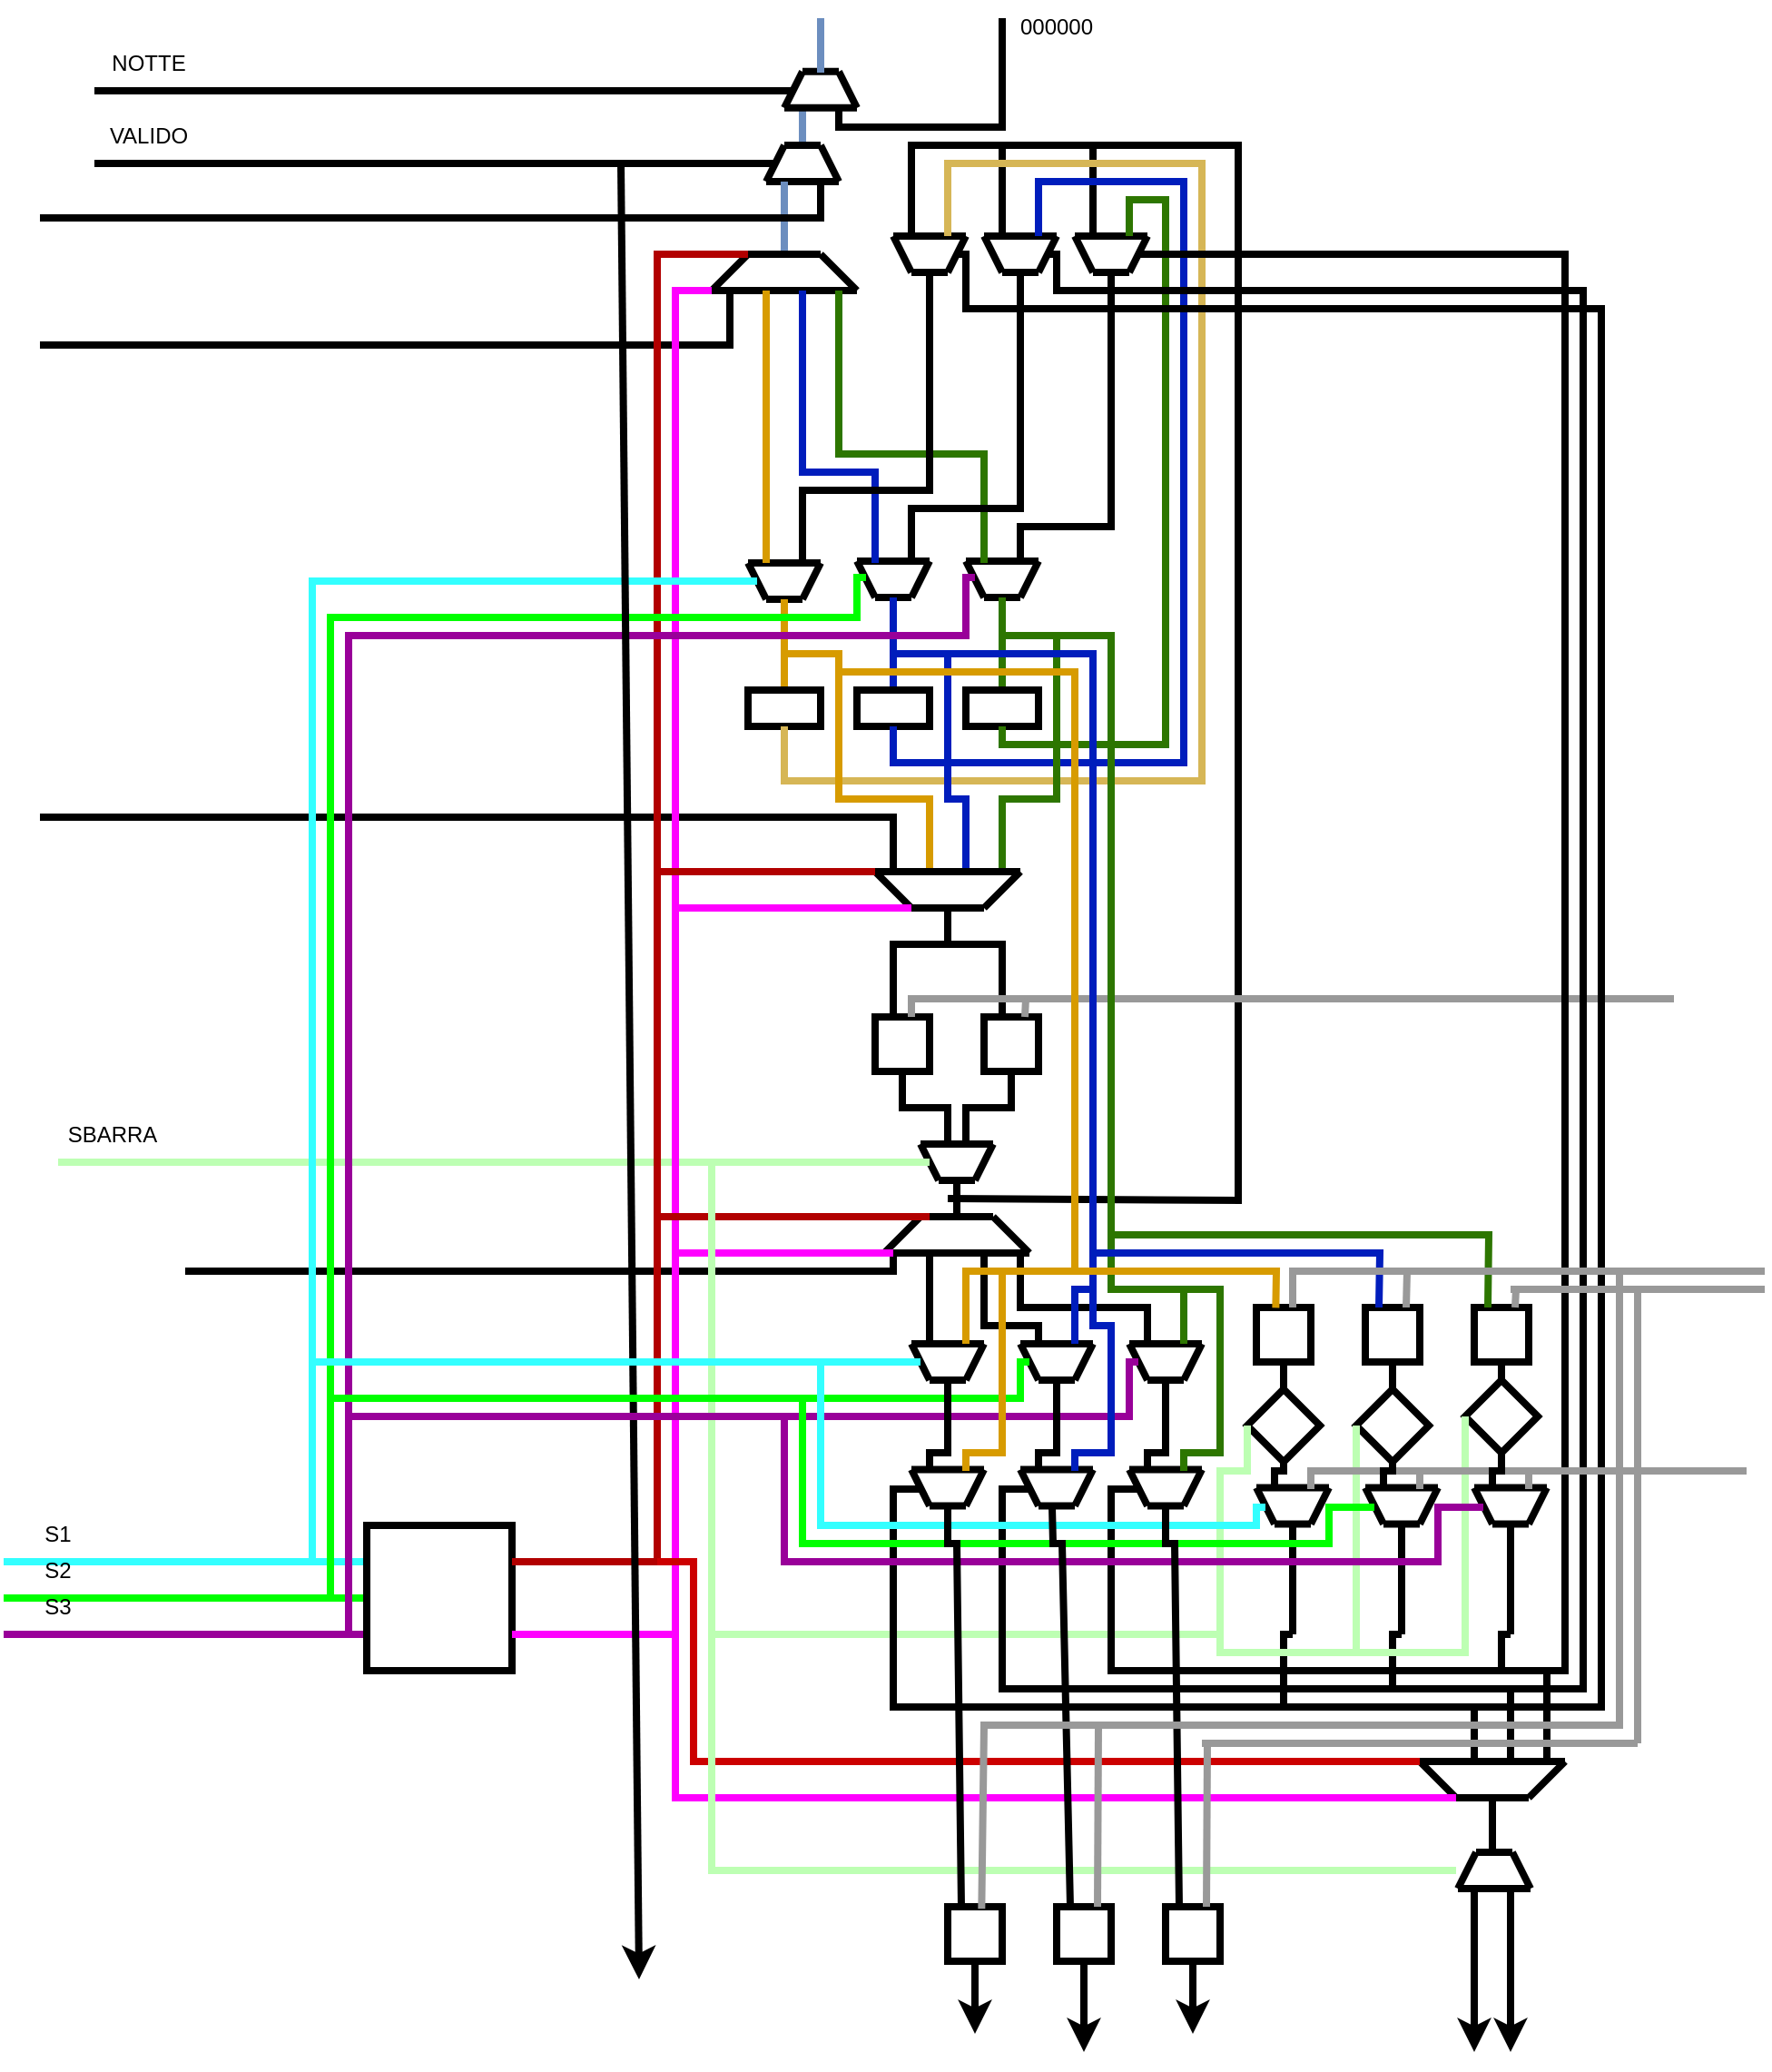 <mxfile version="20.8.10" type="device"><diagram name="Pagina-1" id="YSNBQgDCkUt4jB2jJ9PV"><mxGraphModel dx="3081" dy="2668" grid="1" gridSize="5" guides="1" tooltips="1" connect="1" arrows="1" fold="1" page="1" pageScale="1" pageWidth="827" pageHeight="1169" math="0" shadow="0"><root><mxCell id="0"/><mxCell id="1" parent="0"/><mxCell id="_pNcX6U958TQj2iGUCa4-28" value="" style="endArrow=none;html=1;rounded=0;strokeWidth=4;labelBackgroundColor=none;fontColor=default;fillColor=#dae8fc;strokeColor=#6c8ebf;" parent="1" edge="1"><mxGeometry width="50" height="50" relative="1" as="geometry"><mxPoint x="-1380" y="-2247" as="sourcePoint"/><mxPoint x="-1380" y="-2267" as="targetPoint"/></mxGeometry></mxCell><mxCell id="_pNcX6U958TQj2iGUCa4-30" value="" style="endArrow=none;html=1;rounded=0;strokeWidth=4;labelBackgroundColor=none;fontColor=default;shadow=0;" parent="1" edge="1"><mxGeometry width="50" height="50" relative="1" as="geometry"><mxPoint x="-1390" y="-2247" as="sourcePoint"/><mxPoint x="-1370" y="-2247" as="targetPoint"/></mxGeometry></mxCell><mxCell id="_pNcX6U958TQj2iGUCa4-31" value="" style="endArrow=none;html=1;rounded=0;strokeWidth=4;labelBackgroundColor=none;fontColor=default;shadow=0;" parent="1" edge="1"><mxGeometry width="50" height="50" relative="1" as="geometry"><mxPoint x="-1400" y="-2227" as="sourcePoint"/><mxPoint x="-1390" y="-2247" as="targetPoint"/></mxGeometry></mxCell><mxCell id="_pNcX6U958TQj2iGUCa4-32" value="" style="endArrow=none;html=1;rounded=0;strokeWidth=4;labelBackgroundColor=none;fontColor=default;shadow=0;" parent="1" edge="1"><mxGeometry width="50" height="50" relative="1" as="geometry"><mxPoint x="-1360" y="-2227" as="sourcePoint"/><mxPoint x="-1370" y="-2247" as="targetPoint"/></mxGeometry></mxCell><mxCell id="_pNcX6U958TQj2iGUCa4-33" value="" style="endArrow=none;html=1;rounded=0;strokeWidth=4;labelBackgroundColor=none;fontColor=default;shadow=0;" parent="1" edge="1"><mxGeometry width="50" height="50" relative="1" as="geometry"><mxPoint x="-1400" y="-2227" as="sourcePoint"/><mxPoint x="-1360" y="-2227" as="targetPoint"/></mxGeometry></mxCell><mxCell id="_pNcX6U958TQj2iGUCa4-34" value="" style="endArrow=none;html=1;rounded=0;strokeWidth=4;labelBackgroundColor=none;fontColor=default;shadow=0;fillColor=#dae8fc;strokeColor=#6c8ebf;" parent="1" edge="1"><mxGeometry width="50" height="50" relative="1" as="geometry"><mxPoint x="-1390" y="-2187" as="sourcePoint"/><mxPoint x="-1390" y="-2227" as="targetPoint"/></mxGeometry></mxCell><mxCell id="_pNcX6U958TQj2iGUCa4-35" value="" style="endArrow=none;html=1;rounded=0;strokeWidth=4;labelBackgroundColor=none;fontColor=default;shadow=0;" parent="1" edge="1"><mxGeometry width="50" height="50" relative="1" as="geometry"><mxPoint x="-1800" y="-2207" as="sourcePoint"/><mxPoint x="-1370" y="-2227" as="targetPoint"/><Array as="points"><mxPoint x="-1370" y="-2207"/></Array></mxGeometry></mxCell><mxCell id="_pNcX6U958TQj2iGUCa4-36" value="" style="endArrow=none;html=1;rounded=0;shadow=0;strokeWidth=4;" parent="1" edge="1"><mxGeometry width="50" height="50" relative="1" as="geometry"><mxPoint x="-1410" y="-2187" as="sourcePoint"/><mxPoint x="-1370" y="-2187" as="targetPoint"/></mxGeometry></mxCell><mxCell id="_pNcX6U958TQj2iGUCa4-38" value="" style="endArrow=none;html=1;rounded=0;shadow=0;strokeWidth=4;" parent="1" edge="1"><mxGeometry width="50" height="50" relative="1" as="geometry"><mxPoint x="-1430" y="-2167" as="sourcePoint"/><mxPoint x="-1350" y="-2167" as="targetPoint"/></mxGeometry></mxCell><mxCell id="_pNcX6U958TQj2iGUCa4-39" value="" style="endArrow=none;html=1;rounded=0;shadow=0;strokeWidth=4;" parent="1" edge="1"><mxGeometry width="50" height="50" relative="1" as="geometry"><mxPoint x="-1430" y="-2167" as="sourcePoint"/><mxPoint x="-1410" y="-2187" as="targetPoint"/></mxGeometry></mxCell><mxCell id="_pNcX6U958TQj2iGUCa4-40" value="" style="endArrow=none;html=1;rounded=0;shadow=0;strokeWidth=4;" parent="1" edge="1"><mxGeometry width="50" height="50" relative="1" as="geometry"><mxPoint x="-1350" y="-2167" as="sourcePoint"/><mxPoint x="-1370" y="-2187" as="targetPoint"/></mxGeometry></mxCell><mxCell id="_pNcX6U958TQj2iGUCa4-41" value="" style="endArrow=none;html=1;rounded=0;shadow=0;strokeWidth=4;" parent="1" edge="1"><mxGeometry width="50" height="50" relative="1" as="geometry"><mxPoint x="-1800" y="-2137" as="sourcePoint"/><mxPoint x="-1420" y="-2167" as="targetPoint"/><Array as="points"><mxPoint x="-1420" y="-2137"/></Array></mxGeometry></mxCell><mxCell id="_pNcX6U958TQj2iGUCa4-81" value="" style="endArrow=none;html=1;rounded=0;shadow=0;strokeWidth=4;" parent="1" edge="1"><mxGeometry width="50" height="50" relative="1" as="geometry"><mxPoint x="-1410" y="-2017" as="sourcePoint"/><mxPoint x="-1370" y="-2017" as="targetPoint"/></mxGeometry></mxCell><mxCell id="_pNcX6U958TQj2iGUCa4-82" value="" style="endArrow=none;html=1;rounded=0;shadow=0;strokeWidth=4;" parent="1" edge="1"><mxGeometry width="50" height="50" relative="1" as="geometry"><mxPoint x="-1400" y="-1997" as="sourcePoint"/><mxPoint x="-1380" y="-1997" as="targetPoint"/></mxGeometry></mxCell><mxCell id="_pNcX6U958TQj2iGUCa4-83" value="" style="endArrow=none;html=1;rounded=0;shadow=0;strokeWidth=4;" parent="1" edge="1"><mxGeometry width="50" height="50" relative="1" as="geometry"><mxPoint x="-1380" y="-1997" as="sourcePoint"/><mxPoint x="-1370" y="-2017" as="targetPoint"/></mxGeometry></mxCell><mxCell id="_pNcX6U958TQj2iGUCa4-84" value="" style="endArrow=none;html=1;rounded=0;shadow=0;strokeWidth=4;" parent="1" edge="1"><mxGeometry width="50" height="50" relative="1" as="geometry"><mxPoint x="-1400" y="-1997" as="sourcePoint"/><mxPoint x="-1410" y="-2017" as="targetPoint"/></mxGeometry></mxCell><mxCell id="_pNcX6U958TQj2iGUCa4-85" value="" style="endArrow=none;html=1;rounded=0;shadow=0;strokeWidth=4;exitX=0.5;exitY=0;exitDx=0;exitDy=0;fillColor=#ffe6cc;strokeColor=#d79b00;" parent="1" source="_pNcX6U958TQj2iGUCa4-145" edge="1"><mxGeometry width="50" height="50" relative="1" as="geometry"><mxPoint x="-1390" y="-1977" as="sourcePoint"/><mxPoint x="-1390" y="-1997" as="targetPoint"/></mxGeometry></mxCell><mxCell id="_pNcX6U958TQj2iGUCa4-92" value="" style="endArrow=none;html=1;rounded=0;shadow=0;strokeWidth=4;" parent="1" edge="1"><mxGeometry width="50" height="50" relative="1" as="geometry"><mxPoint x="-1350" y="-2018" as="sourcePoint"/><mxPoint x="-1310" y="-2018" as="targetPoint"/></mxGeometry></mxCell><mxCell id="_pNcX6U958TQj2iGUCa4-93" value="" style="endArrow=none;html=1;rounded=0;shadow=0;strokeWidth=4;" parent="1" edge="1"><mxGeometry width="50" height="50" relative="1" as="geometry"><mxPoint x="-1340" y="-1998" as="sourcePoint"/><mxPoint x="-1320" y="-1998" as="targetPoint"/></mxGeometry></mxCell><mxCell id="_pNcX6U958TQj2iGUCa4-94" value="" style="endArrow=none;html=1;rounded=0;shadow=0;strokeWidth=4;" parent="1" edge="1"><mxGeometry width="50" height="50" relative="1" as="geometry"><mxPoint x="-1320" y="-1998" as="sourcePoint"/><mxPoint x="-1310" y="-2018" as="targetPoint"/></mxGeometry></mxCell><mxCell id="_pNcX6U958TQj2iGUCa4-95" value="" style="endArrow=none;html=1;rounded=0;shadow=0;strokeWidth=4;" parent="1" edge="1"><mxGeometry width="50" height="50" relative="1" as="geometry"><mxPoint x="-1340" y="-1998" as="sourcePoint"/><mxPoint x="-1350" y="-2018" as="targetPoint"/></mxGeometry></mxCell><mxCell id="_pNcX6U958TQj2iGUCa4-96" value="" style="endArrow=none;html=1;rounded=0;shadow=0;strokeWidth=4;exitX=0.5;exitY=0;exitDx=0;exitDy=0;fillColor=#0050ef;strokeColor=#001DBC;" parent="1" source="_pNcX6U958TQj2iGUCa4-147" edge="1"><mxGeometry width="50" height="50" relative="1" as="geometry"><mxPoint x="-1330" y="-1978" as="sourcePoint"/><mxPoint x="-1330" y="-1998" as="targetPoint"/></mxGeometry></mxCell><mxCell id="_pNcX6U958TQj2iGUCa4-99" value="" style="endArrow=none;html=1;rounded=0;shadow=0;strokeWidth=4;" parent="1" edge="1"><mxGeometry width="50" height="50" relative="1" as="geometry"><mxPoint x="-1290" y="-2018" as="sourcePoint"/><mxPoint x="-1250" y="-2018" as="targetPoint"/></mxGeometry></mxCell><mxCell id="_pNcX6U958TQj2iGUCa4-100" value="" style="endArrow=none;html=1;rounded=0;shadow=0;strokeWidth=4;" parent="1" edge="1"><mxGeometry width="50" height="50" relative="1" as="geometry"><mxPoint x="-1280" y="-1998" as="sourcePoint"/><mxPoint x="-1260" y="-1998" as="targetPoint"/></mxGeometry></mxCell><mxCell id="_pNcX6U958TQj2iGUCa4-101" value="" style="endArrow=none;html=1;rounded=0;shadow=0;strokeWidth=4;" parent="1" edge="1"><mxGeometry width="50" height="50" relative="1" as="geometry"><mxPoint x="-1260" y="-1998" as="sourcePoint"/><mxPoint x="-1250" y="-2018" as="targetPoint"/></mxGeometry></mxCell><mxCell id="_pNcX6U958TQj2iGUCa4-102" value="" style="endArrow=none;html=1;rounded=0;shadow=0;strokeWidth=4;" parent="1" edge="1"><mxGeometry width="50" height="50" relative="1" as="geometry"><mxPoint x="-1280" y="-1998" as="sourcePoint"/><mxPoint x="-1290" y="-2018" as="targetPoint"/></mxGeometry></mxCell><mxCell id="_pNcX6U958TQj2iGUCa4-103" value="" style="endArrow=none;html=1;rounded=0;shadow=0;strokeWidth=4;exitX=0.5;exitY=0;exitDx=0;exitDy=0;fillColor=#60a917;strokeColor=#2D7600;" parent="1" source="_pNcX6U958TQj2iGUCa4-148" edge="1"><mxGeometry width="50" height="50" relative="1" as="geometry"><mxPoint x="-1270" y="-1978" as="sourcePoint"/><mxPoint x="-1270" y="-1998" as="targetPoint"/></mxGeometry></mxCell><mxCell id="_pNcX6U958TQj2iGUCa4-111" value="" style="endArrow=none;html=1;rounded=0;shadow=0;strokeWidth=4;fillColor=#0050ef;strokeColor=#001DBC;" parent="1" edge="1"><mxGeometry width="50" height="50" relative="1" as="geometry"><mxPoint x="-1380" y="-2167" as="sourcePoint"/><mxPoint x="-1340" y="-2017" as="targetPoint"/><Array as="points"><mxPoint x="-1380" y="-2067"/><mxPoint x="-1340" y="-2067"/></Array></mxGeometry></mxCell><mxCell id="_pNcX6U958TQj2iGUCa4-113" value="" style="endArrow=none;html=1;rounded=0;shadow=0;strokeWidth=4;fillColor=#60a917;strokeColor=#2D7600;" parent="1" edge="1"><mxGeometry width="50" height="50" relative="1" as="geometry"><mxPoint x="-1280" y="-2017" as="sourcePoint"/><mxPoint x="-1360" y="-2167" as="targetPoint"/><Array as="points"><mxPoint x="-1280" y="-2077"/><mxPoint x="-1360" y="-2077"/></Array></mxGeometry></mxCell><mxCell id="_pNcX6U958TQj2iGUCa4-116" value="" style="endArrow=none;html=1;rounded=0;shadow=0;strokeWidth=4;" parent="1" edge="1"><mxGeometry width="50" height="50" relative="1" as="geometry"><mxPoint x="-1280" y="-2197" as="sourcePoint"/><mxPoint x="-1240" y="-2197" as="targetPoint"/></mxGeometry></mxCell><mxCell id="_pNcX6U958TQj2iGUCa4-117" value="" style="endArrow=none;html=1;rounded=0;shadow=0;strokeWidth=4;" parent="1" edge="1"><mxGeometry width="50" height="50" relative="1" as="geometry"><mxPoint x="-1270" y="-2177" as="sourcePoint"/><mxPoint x="-1250" y="-2177" as="targetPoint"/></mxGeometry></mxCell><mxCell id="_pNcX6U958TQj2iGUCa4-118" value="" style="endArrow=none;html=1;rounded=0;shadow=0;strokeWidth=4;" parent="1" edge="1"><mxGeometry width="50" height="50" relative="1" as="geometry"><mxPoint x="-1250" y="-2177" as="sourcePoint"/><mxPoint x="-1240" y="-2197" as="targetPoint"/></mxGeometry></mxCell><mxCell id="_pNcX6U958TQj2iGUCa4-119" value="" style="endArrow=none;html=1;rounded=0;shadow=0;strokeWidth=4;" parent="1" edge="1"><mxGeometry width="50" height="50" relative="1" as="geometry"><mxPoint x="-1270" y="-2177" as="sourcePoint"/><mxPoint x="-1280" y="-2197" as="targetPoint"/></mxGeometry></mxCell><mxCell id="_pNcX6U958TQj2iGUCa4-120" value="" style="endArrow=none;html=1;rounded=0;shadow=0;strokeWidth=4;" parent="1" edge="1"><mxGeometry width="50" height="50" relative="1" as="geometry"><mxPoint x="-1260" y="-2157" as="sourcePoint"/><mxPoint x="-1260" y="-2177" as="targetPoint"/></mxGeometry></mxCell><mxCell id="_pNcX6U958TQj2iGUCa4-121" value="" style="endArrow=none;html=1;rounded=0;shadow=0;strokeWidth=4;" parent="1" edge="1"><mxGeometry width="50" height="50" relative="1" as="geometry"><mxPoint x="-1270" y="-2197" as="sourcePoint"/><mxPoint x="-1270" y="-2247" as="targetPoint"/></mxGeometry></mxCell><mxCell id="_pNcX6U958TQj2iGUCa4-123" value="" style="endArrow=none;html=1;rounded=0;shadow=0;strokeWidth=4;" parent="1" edge="1"><mxGeometry width="50" height="50" relative="1" as="geometry"><mxPoint x="-1330" y="-2197" as="sourcePoint"/><mxPoint x="-1290" y="-2197" as="targetPoint"/></mxGeometry></mxCell><mxCell id="_pNcX6U958TQj2iGUCa4-124" value="" style="endArrow=none;html=1;rounded=0;shadow=0;strokeWidth=4;" parent="1" edge="1"><mxGeometry width="50" height="50" relative="1" as="geometry"><mxPoint x="-1320" y="-2177" as="sourcePoint"/><mxPoint x="-1300" y="-2177" as="targetPoint"/></mxGeometry></mxCell><mxCell id="_pNcX6U958TQj2iGUCa4-125" value="" style="endArrow=none;html=1;rounded=0;shadow=0;strokeWidth=4;" parent="1" edge="1"><mxGeometry width="50" height="50" relative="1" as="geometry"><mxPoint x="-1300" y="-2177" as="sourcePoint"/><mxPoint x="-1290" y="-2197" as="targetPoint"/></mxGeometry></mxCell><mxCell id="_pNcX6U958TQj2iGUCa4-126" value="" style="endArrow=none;html=1;rounded=0;shadow=0;strokeWidth=4;" parent="1" edge="1"><mxGeometry width="50" height="50" relative="1" as="geometry"><mxPoint x="-1320" y="-2177" as="sourcePoint"/><mxPoint x="-1330" y="-2197" as="targetPoint"/></mxGeometry></mxCell><mxCell id="_pNcX6U958TQj2iGUCa4-127" value="" style="endArrow=none;html=1;rounded=0;shadow=0;strokeWidth=4;" parent="1" edge="1"><mxGeometry width="50" height="50" relative="1" as="geometry"><mxPoint x="-1310" y="-2157" as="sourcePoint"/><mxPoint x="-1310" y="-2177" as="targetPoint"/></mxGeometry></mxCell><mxCell id="_pNcX6U958TQj2iGUCa4-128" value="" style="endArrow=none;html=1;rounded=0;shadow=0;strokeWidth=4;" parent="1" edge="1"><mxGeometry width="50" height="50" relative="1" as="geometry"><mxPoint x="-1320" y="-2197" as="sourcePoint"/><mxPoint x="-1300" y="-1667" as="targetPoint"/><Array as="points"><mxPoint x="-1320" y="-2247"/><mxPoint x="-1140" y="-2247"/><mxPoint x="-1140" y="-1666"/></Array></mxGeometry></mxCell><mxCell id="_pNcX6U958TQj2iGUCa4-130" value="" style="endArrow=none;html=1;rounded=0;shadow=0;strokeWidth=4;" parent="1" edge="1"><mxGeometry width="50" height="50" relative="1" as="geometry"><mxPoint x="-1230" y="-2197" as="sourcePoint"/><mxPoint x="-1190" y="-2197" as="targetPoint"/></mxGeometry></mxCell><mxCell id="_pNcX6U958TQj2iGUCa4-131" value="" style="endArrow=none;html=1;rounded=0;shadow=0;strokeWidth=4;" parent="1" edge="1"><mxGeometry width="50" height="50" relative="1" as="geometry"><mxPoint x="-1220" y="-2177" as="sourcePoint"/><mxPoint x="-1200" y="-2177" as="targetPoint"/></mxGeometry></mxCell><mxCell id="_pNcX6U958TQj2iGUCa4-132" value="" style="endArrow=none;html=1;rounded=0;shadow=0;strokeWidth=4;" parent="1" edge="1"><mxGeometry width="50" height="50" relative="1" as="geometry"><mxPoint x="-1200" y="-2177" as="sourcePoint"/><mxPoint x="-1190" y="-2197" as="targetPoint"/></mxGeometry></mxCell><mxCell id="_pNcX6U958TQj2iGUCa4-133" value="" style="endArrow=none;html=1;rounded=0;shadow=0;strokeWidth=4;" parent="1" edge="1"><mxGeometry width="50" height="50" relative="1" as="geometry"><mxPoint x="-1220" y="-2177" as="sourcePoint"/><mxPoint x="-1230" y="-2197" as="targetPoint"/></mxGeometry></mxCell><mxCell id="_pNcX6U958TQj2iGUCa4-134" value="" style="endArrow=none;html=1;rounded=0;shadow=0;strokeWidth=4;" parent="1" edge="1"><mxGeometry width="50" height="50" relative="1" as="geometry"><mxPoint x="-1210" y="-2157" as="sourcePoint"/><mxPoint x="-1210" y="-2177" as="targetPoint"/></mxGeometry></mxCell><mxCell id="_pNcX6U958TQj2iGUCa4-135" value="" style="endArrow=none;html=1;rounded=0;shadow=0;strokeWidth=4;" parent="1" edge="1"><mxGeometry width="50" height="50" relative="1" as="geometry"><mxPoint x="-1220" y="-2197" as="sourcePoint"/><mxPoint x="-1220" y="-2247" as="targetPoint"/></mxGeometry></mxCell><mxCell id="_pNcX6U958TQj2iGUCa4-141" value="" style="endArrow=none;html=1;rounded=0;shadow=0;strokeWidth=4;" parent="1" edge="1"><mxGeometry width="50" height="50" relative="1" as="geometry"><mxPoint x="-1320" y="-2017" as="sourcePoint"/><mxPoint x="-1260" y="-2157" as="targetPoint"/><Array as="points"><mxPoint x="-1320" y="-2047"/><mxPoint x="-1260" y="-2047"/></Array></mxGeometry></mxCell><mxCell id="_pNcX6U958TQj2iGUCa4-145" value="" style="rounded=0;whiteSpace=wrap;html=1;strokeWidth=4;" parent="1" vertex="1"><mxGeometry x="-1410" y="-1947" width="40" height="20" as="geometry"/></mxCell><mxCell id="_pNcX6U958TQj2iGUCa4-147" value="" style="rounded=0;whiteSpace=wrap;html=1;strokeWidth=4;" parent="1" vertex="1"><mxGeometry x="-1350" y="-1947" width="40" height="20" as="geometry"/></mxCell><mxCell id="_pNcX6U958TQj2iGUCa4-148" value="" style="rounded=0;whiteSpace=wrap;html=1;strokeWidth=4;" parent="1" vertex="1"><mxGeometry x="-1290" y="-1947" width="40" height="20" as="geometry"/></mxCell><mxCell id="_pNcX6U958TQj2iGUCa4-162" value="" style="endArrow=none;html=1;rounded=0;shadow=0;strokeWidth=4;exitX=0.5;exitY=1;exitDx=0;exitDy=0;fillColor=#60a917;strokeColor=#2D7600;" parent="1" source="_pNcX6U958TQj2iGUCa4-148" edge="1"><mxGeometry width="50" height="50" relative="1" as="geometry"><mxPoint x="-1270" y="-1917" as="sourcePoint"/><mxPoint x="-1200" y="-2197" as="targetPoint"/><Array as="points"><mxPoint x="-1270" y="-1917"/><mxPoint x="-1180" y="-1917"/><mxPoint x="-1180" y="-2217"/><mxPoint x="-1200" y="-2217"/></Array></mxGeometry></mxCell><mxCell id="_pNcX6U958TQj2iGUCa4-163" value="" style="endArrow=none;html=1;rounded=0;shadow=0;strokeWidth=4;exitX=0.5;exitY=1;exitDx=0;exitDy=0;fillColor=#0050ef;strokeColor=#001DBC;" parent="1" source="_pNcX6U958TQj2iGUCa4-147" edge="1"><mxGeometry width="50" height="50" relative="1" as="geometry"><mxPoint x="-1260" y="-1917" as="sourcePoint"/><mxPoint x="-1250" y="-2197" as="targetPoint"/><Array as="points"><mxPoint x="-1330" y="-1907"/><mxPoint x="-1170" y="-1907"/><mxPoint x="-1170" y="-2227"/><mxPoint x="-1250" y="-2227"/></Array></mxGeometry></mxCell><mxCell id="_pNcX6U958TQj2iGUCa4-164" value="" style="endArrow=none;html=1;rounded=0;shadow=0;strokeWidth=4;exitX=0.5;exitY=1;exitDx=0;exitDy=0;fillColor=#fff2cc;strokeColor=#d6b656;" parent="1" source="_pNcX6U958TQj2iGUCa4-145" edge="1"><mxGeometry width="50" height="50" relative="1" as="geometry"><mxPoint x="-1250" y="-1907" as="sourcePoint"/><mxPoint x="-1300" y="-2197" as="targetPoint"/><Array as="points"><mxPoint x="-1390" y="-1897"/><mxPoint x="-1160" y="-1897"/><mxPoint x="-1160" y="-2237"/><mxPoint x="-1300" y="-2237"/></Array></mxGeometry></mxCell><mxCell id="_pNcX6U958TQj2iGUCa4-165" value="" style="endArrow=none;html=1;rounded=0;shadow=0;strokeWidth=4;" parent="1" edge="1"><mxGeometry width="50" height="50" relative="1" as="geometry"><mxPoint x="-1260" y="-2017" as="sourcePoint"/><mxPoint x="-1210" y="-2157" as="targetPoint"/><Array as="points"><mxPoint x="-1260" y="-2037"/><mxPoint x="-1210" y="-2037"/></Array></mxGeometry></mxCell><mxCell id="_pNcX6U958TQj2iGUCa4-166" value="" style="endArrow=none;html=1;rounded=0;shadow=0;strokeWidth=4;" parent="1" edge="1"><mxGeometry width="50" height="50" relative="1" as="geometry"><mxPoint x="-1380" y="-2017" as="sourcePoint"/><mxPoint x="-1310" y="-2157" as="targetPoint"/><Array as="points"><mxPoint x="-1380" y="-2057"/><mxPoint x="-1310" y="-2057"/></Array></mxGeometry></mxCell><mxCell id="_pNcX6U958TQj2iGUCa4-167" value="" style="endArrow=none;html=1;rounded=0;shadow=0;strokeWidth=4;fillColor=#ffe6cc;strokeColor=#d79b00;" parent="1" edge="1"><mxGeometry width="50" height="50" relative="1" as="geometry"><mxPoint x="-1310" y="-1847" as="sourcePoint"/><mxPoint x="-1390" y="-1967" as="targetPoint"/><Array as="points"><mxPoint x="-1310" y="-1887"/><mxPoint x="-1360" y="-1887"/><mxPoint x="-1360" y="-1967"/></Array></mxGeometry></mxCell><mxCell id="_pNcX6U958TQj2iGUCa4-168" value="" style="endArrow=none;html=1;rounded=0;shadow=0;strokeWidth=4;fillColor=#0050ef;strokeColor=#001DBC;" parent="1" edge="1"><mxGeometry width="50" height="50" relative="1" as="geometry"><mxPoint x="-1290" y="-1847" as="sourcePoint"/><mxPoint x="-1330" y="-1967" as="targetPoint"/><Array as="points"><mxPoint x="-1290" y="-1887"/><mxPoint x="-1300" y="-1887"/><mxPoint x="-1300" y="-1967"/></Array></mxGeometry></mxCell><mxCell id="_pNcX6U958TQj2iGUCa4-169" value="" style="endArrow=none;html=1;rounded=0;shadow=0;strokeWidth=4;fillColor=#60a917;strokeColor=#2D7600;" parent="1" edge="1"><mxGeometry width="50" height="50" relative="1" as="geometry"><mxPoint x="-1270" y="-1847" as="sourcePoint"/><mxPoint x="-1270" y="-1977" as="targetPoint"/><Array as="points"><mxPoint x="-1270" y="-1887"/><mxPoint x="-1240" y="-1887"/><mxPoint x="-1240" y="-1977"/></Array></mxGeometry></mxCell><mxCell id="_pNcX6U958TQj2iGUCa4-170" value="" style="endArrow=none;html=1;rounded=0;shadow=0;strokeWidth=4;" parent="1" edge="1"><mxGeometry width="50" height="50" relative="1" as="geometry"><mxPoint x="-1340" y="-1847" as="sourcePoint"/><mxPoint x="-1260" y="-1847" as="targetPoint"/></mxGeometry></mxCell><mxCell id="_pNcX6U958TQj2iGUCa4-171" value="" style="endArrow=none;html=1;rounded=0;shadow=0;strokeWidth=4;" parent="1" edge="1"><mxGeometry width="50" height="50" relative="1" as="geometry"><mxPoint x="-1320" y="-1827" as="sourcePoint"/><mxPoint x="-1280" y="-1827" as="targetPoint"/><Array as="points"><mxPoint x="-1300" y="-1827"/></Array></mxGeometry></mxCell><mxCell id="_pNcX6U958TQj2iGUCa4-172" value="" style="endArrow=none;html=1;rounded=0;shadow=0;strokeWidth=4;" parent="1" edge="1"><mxGeometry width="50" height="50" relative="1" as="geometry"><mxPoint x="-1280" y="-1827" as="sourcePoint"/><mxPoint x="-1260" y="-1847" as="targetPoint"/></mxGeometry></mxCell><mxCell id="_pNcX6U958TQj2iGUCa4-173" value="" style="endArrow=none;html=1;rounded=0;shadow=0;strokeWidth=4;" parent="1" edge="1"><mxGeometry width="50" height="50" relative="1" as="geometry"><mxPoint x="-1320" y="-1827" as="sourcePoint"/><mxPoint x="-1340" y="-1847" as="targetPoint"/></mxGeometry></mxCell><mxCell id="_pNcX6U958TQj2iGUCa4-174" value="" style="endArrow=none;html=1;rounded=0;shadow=0;strokeWidth=4;" parent="1" edge="1"><mxGeometry width="50" height="50" relative="1" as="geometry"><mxPoint x="-1330" y="-1847" as="sourcePoint"/><mxPoint x="-1800" y="-1877" as="targetPoint"/><Array as="points"><mxPoint x="-1330" y="-1877"/></Array></mxGeometry></mxCell><mxCell id="_pNcX6U958TQj2iGUCa4-175" value="" style="endArrow=none;html=1;rounded=0;shadow=0;strokeWidth=4;" parent="1" edge="1"><mxGeometry width="50" height="50" relative="1" as="geometry"><mxPoint x="-1300" y="-1807" as="sourcePoint"/><mxPoint x="-1300" y="-1827" as="targetPoint"/></mxGeometry></mxCell><mxCell id="_pNcX6U958TQj2iGUCa4-176" value="" style="endArrow=none;html=1;rounded=0;shadow=0;strokeWidth=4;" parent="1" edge="1"><mxGeometry width="50" height="50" relative="1" as="geometry"><mxPoint x="-1330" y="-1767" as="sourcePoint"/><mxPoint x="-1270" y="-1767" as="targetPoint"/><Array as="points"><mxPoint x="-1330" y="-1807"/><mxPoint x="-1270" y="-1807"/></Array></mxGeometry></mxCell><mxCell id="_pNcX6U958TQj2iGUCa4-183" value="" style="rounded=0;whiteSpace=wrap;html=1;strokeWidth=4;" parent="1" vertex="1"><mxGeometry x="-1340" y="-1767" width="30" height="30" as="geometry"/></mxCell><mxCell id="_pNcX6U958TQj2iGUCa4-184" value="" style="rounded=0;whiteSpace=wrap;html=1;strokeWidth=4;" parent="1" vertex="1"><mxGeometry x="-1280" y="-1767" width="30" height="30" as="geometry"/></mxCell><mxCell id="_pNcX6U958TQj2iGUCa4-185" value="" style="endArrow=none;html=1;rounded=0;shadow=0;strokeWidth=4;strokeColor=#999999;" parent="1" edge="1"><mxGeometry width="50" height="50" relative="1" as="geometry"><mxPoint x="-1320" y="-1767" as="sourcePoint"/><mxPoint x="-900" y="-1777" as="targetPoint"/><Array as="points"><mxPoint x="-1320" y="-1777"/></Array></mxGeometry></mxCell><mxCell id="_pNcX6U958TQj2iGUCa4-188" value="" style="endArrow=none;html=1;rounded=0;shadow=0;strokeWidth=4;exitX=0.75;exitY=0;exitDx=0;exitDy=0;strokeColor=#999999;" parent="1" source="_pNcX6U958TQj2iGUCa4-184" edge="1"><mxGeometry width="50" height="50" relative="1" as="geometry"><mxPoint x="-1320" y="-1787" as="sourcePoint"/><mxPoint x="-1257" y="-1777" as="targetPoint"/></mxGeometry></mxCell><mxCell id="_pNcX6U958TQj2iGUCa4-189" value="" style="endArrow=none;html=1;rounded=0;shadow=0;strokeWidth=4;fillColor=#ffe6cc;strokeColor=#d79b00;" parent="1" edge="1"><mxGeometry width="50" height="50" relative="1" as="geometry"><mxPoint x="-1400" y="-2017" as="sourcePoint"/><mxPoint x="-1400" y="-2167" as="targetPoint"/></mxGeometry></mxCell><mxCell id="_pNcX6U958TQj2iGUCa4-190" value="" style="endArrow=none;html=1;rounded=0;shadow=0;strokeWidth=4;entryX=0.5;entryY=1;entryDx=0;entryDy=0;" parent="1" target="_pNcX6U958TQj2iGUCa4-183" edge="1"><mxGeometry width="50" height="50" relative="1" as="geometry"><mxPoint x="-1300" y="-1697" as="sourcePoint"/><mxPoint x="-1250" y="-1797" as="targetPoint"/><Array as="points"><mxPoint x="-1300" y="-1717"/><mxPoint x="-1325" y="-1717"/></Array></mxGeometry></mxCell><mxCell id="_pNcX6U958TQj2iGUCa4-191" value="" style="endArrow=none;html=1;rounded=0;shadow=0;strokeWidth=4;entryX=0.5;entryY=1;entryDx=0;entryDy=0;" parent="1" target="_pNcX6U958TQj2iGUCa4-184" edge="1"><mxGeometry width="50" height="50" relative="1" as="geometry"><mxPoint x="-1290" y="-1697" as="sourcePoint"/><mxPoint x="-1250" y="-1797" as="targetPoint"/><Array as="points"><mxPoint x="-1290" y="-1717"/><mxPoint x="-1265" y="-1717"/></Array></mxGeometry></mxCell><mxCell id="_pNcX6U958TQj2iGUCa4-193" value="" style="endArrow=none;html=1;rounded=0;shadow=0;strokeWidth=4;" parent="1" edge="1"><mxGeometry width="50" height="50" relative="1" as="geometry"><mxPoint x="-1315" y="-1697" as="sourcePoint"/><mxPoint x="-1275" y="-1697" as="targetPoint"/></mxGeometry></mxCell><mxCell id="_pNcX6U958TQj2iGUCa4-194" value="" style="endArrow=none;html=1;rounded=0;shadow=0;strokeWidth=4;" parent="1" edge="1"><mxGeometry width="50" height="50" relative="1" as="geometry"><mxPoint x="-1305" y="-1677" as="sourcePoint"/><mxPoint x="-1285" y="-1677" as="targetPoint"/></mxGeometry></mxCell><mxCell id="_pNcX6U958TQj2iGUCa4-195" value="" style="endArrow=none;html=1;rounded=0;shadow=0;strokeWidth=4;" parent="1" edge="1"><mxGeometry width="50" height="50" relative="1" as="geometry"><mxPoint x="-1285" y="-1677" as="sourcePoint"/><mxPoint x="-1275" y="-1697" as="targetPoint"/></mxGeometry></mxCell><mxCell id="_pNcX6U958TQj2iGUCa4-196" value="" style="endArrow=none;html=1;rounded=0;shadow=0;strokeWidth=4;" parent="1" edge="1"><mxGeometry width="50" height="50" relative="1" as="geometry"><mxPoint x="-1305" y="-1677" as="sourcePoint"/><mxPoint x="-1315" y="-1697" as="targetPoint"/></mxGeometry></mxCell><mxCell id="_pNcX6U958TQj2iGUCa4-197" value="" style="endArrow=none;html=1;rounded=0;shadow=0;strokeWidth=4;strokeColor=#BDFFB3;" parent="1" edge="1"><mxGeometry width="50" height="50" relative="1" as="geometry"><mxPoint x="-1790" y="-1687" as="sourcePoint"/><mxPoint x="-1310" y="-1687" as="targetPoint"/></mxGeometry></mxCell><mxCell id="_pNcX6U958TQj2iGUCa4-198" value="" style="endArrow=none;html=1;rounded=0;shadow=0;strokeWidth=4;" parent="1" edge="1"><mxGeometry width="50" height="50" relative="1" as="geometry"><mxPoint x="-1295" y="-1657" as="sourcePoint"/><mxPoint x="-1295" y="-1677" as="targetPoint"/></mxGeometry></mxCell><mxCell id="_pNcX6U958TQj2iGUCa4-199" value="" style="endArrow=none;html=1;rounded=0;shadow=0;strokeWidth=4;" parent="1" edge="1"><mxGeometry width="50" height="50" relative="1" as="geometry"><mxPoint x="-1315" y="-1657" as="sourcePoint"/><mxPoint x="-1275" y="-1657" as="targetPoint"/></mxGeometry></mxCell><mxCell id="_pNcX6U958TQj2iGUCa4-200" value="" style="endArrow=none;html=1;rounded=0;shadow=0;strokeWidth=4;" parent="1" edge="1"><mxGeometry width="50" height="50" relative="1" as="geometry"><mxPoint x="-1335" y="-1637" as="sourcePoint"/><mxPoint x="-1255" y="-1637" as="targetPoint"/></mxGeometry></mxCell><mxCell id="_pNcX6U958TQj2iGUCa4-201" value="" style="endArrow=none;html=1;rounded=0;shadow=0;strokeWidth=4;" parent="1" edge="1"><mxGeometry width="50" height="50" relative="1" as="geometry"><mxPoint x="-1335" y="-1637" as="sourcePoint"/><mxPoint x="-1315" y="-1657" as="targetPoint"/></mxGeometry></mxCell><mxCell id="_pNcX6U958TQj2iGUCa4-202" value="" style="endArrow=none;html=1;rounded=0;shadow=0;strokeWidth=4;" parent="1" edge="1"><mxGeometry width="50" height="50" relative="1" as="geometry"><mxPoint x="-1255" y="-1637" as="sourcePoint"/><mxPoint x="-1275" y="-1657" as="targetPoint"/></mxGeometry></mxCell><mxCell id="_pNcX6U958TQj2iGUCa4-203" value="" style="endArrow=none;html=1;rounded=0;shadow=0;strokeWidth=4;" parent="1" edge="1"><mxGeometry width="50" height="50" relative="1" as="geometry"><mxPoint x="-1720" y="-1627" as="sourcePoint"/><mxPoint x="-1330" y="-1637" as="targetPoint"/><Array as="points"><mxPoint x="-1330" y="-1627"/></Array></mxGeometry></mxCell><mxCell id="_pNcX6U958TQj2iGUCa4-204" value="" style="endArrow=none;html=1;rounded=0;shadow=0;strokeWidth=4;" parent="1" edge="1"><mxGeometry width="50" height="50" relative="1" as="geometry"><mxPoint x="-1310" y="-1587" as="sourcePoint"/><mxPoint x="-1310" y="-1637" as="targetPoint"/></mxGeometry></mxCell><mxCell id="_pNcX6U958TQj2iGUCa4-206" value="" style="endArrow=none;html=1;rounded=0;shadow=0;strokeWidth=4;" parent="1" edge="1"><mxGeometry width="50" height="50" relative="1" as="geometry"><mxPoint x="-1250" y="-1587" as="sourcePoint"/><mxPoint x="-1280" y="-1637" as="targetPoint"/><Array as="points"><mxPoint x="-1250" y="-1597"/><mxPoint x="-1280" y="-1597"/></Array></mxGeometry></mxCell><mxCell id="_pNcX6U958TQj2iGUCa4-207" value="" style="endArrow=none;html=1;rounded=0;shadow=0;strokeWidth=4;" parent="1" edge="1"><mxGeometry width="50" height="50" relative="1" as="geometry"><mxPoint x="-1190" y="-1587" as="sourcePoint"/><mxPoint x="-1260" y="-1637" as="targetPoint"/><Array as="points"><mxPoint x="-1190" y="-1607"/><mxPoint x="-1260" y="-1607"/></Array></mxGeometry></mxCell><mxCell id="_pNcX6U958TQj2iGUCa4-208" value="" style="endArrow=none;html=1;rounded=0;shadow=0;strokeWidth=4;" parent="1" edge="1"><mxGeometry width="50" height="50" relative="1" as="geometry"><mxPoint x="-1320" y="-1587" as="sourcePoint"/><mxPoint x="-1280" y="-1587" as="targetPoint"/></mxGeometry></mxCell><mxCell id="_pNcX6U958TQj2iGUCa4-209" value="" style="endArrow=none;html=1;rounded=0;shadow=0;strokeWidth=4;" parent="1" edge="1"><mxGeometry width="50" height="50" relative="1" as="geometry"><mxPoint x="-1310" y="-1567" as="sourcePoint"/><mxPoint x="-1290" y="-1567" as="targetPoint"/></mxGeometry></mxCell><mxCell id="_pNcX6U958TQj2iGUCa4-210" value="" style="endArrow=none;html=1;rounded=0;shadow=0;strokeWidth=4;" parent="1" edge="1"><mxGeometry width="50" height="50" relative="1" as="geometry"><mxPoint x="-1290" y="-1567" as="sourcePoint"/><mxPoint x="-1280" y="-1587" as="targetPoint"/></mxGeometry></mxCell><mxCell id="_pNcX6U958TQj2iGUCa4-211" value="" style="endArrow=none;html=1;rounded=0;shadow=0;strokeWidth=4;" parent="1" edge="1"><mxGeometry width="50" height="50" relative="1" as="geometry"><mxPoint x="-1310" y="-1567" as="sourcePoint"/><mxPoint x="-1320" y="-1587" as="targetPoint"/></mxGeometry></mxCell><mxCell id="_pNcX6U958TQj2iGUCa4-212" value="" style="endArrow=none;html=1;rounded=0;shadow=0;strokeWidth=4;" parent="1" edge="1"><mxGeometry width="50" height="50" relative="1" as="geometry"><mxPoint x="-1260" y="-1587" as="sourcePoint"/><mxPoint x="-1220" y="-1587" as="targetPoint"/></mxGeometry></mxCell><mxCell id="_pNcX6U958TQj2iGUCa4-213" value="" style="endArrow=none;html=1;rounded=0;shadow=0;strokeWidth=4;" parent="1" edge="1"><mxGeometry width="50" height="50" relative="1" as="geometry"><mxPoint x="-1250" y="-1567" as="sourcePoint"/><mxPoint x="-1230" y="-1567" as="targetPoint"/></mxGeometry></mxCell><mxCell id="_pNcX6U958TQj2iGUCa4-214" value="" style="endArrow=none;html=1;rounded=0;shadow=0;strokeWidth=4;" parent="1" edge="1"><mxGeometry width="50" height="50" relative="1" as="geometry"><mxPoint x="-1230" y="-1567" as="sourcePoint"/><mxPoint x="-1220" y="-1587" as="targetPoint"/></mxGeometry></mxCell><mxCell id="_pNcX6U958TQj2iGUCa4-215" value="" style="endArrow=none;html=1;rounded=0;shadow=0;strokeWidth=4;" parent="1" edge="1"><mxGeometry width="50" height="50" relative="1" as="geometry"><mxPoint x="-1250" y="-1567" as="sourcePoint"/><mxPoint x="-1260" y="-1587" as="targetPoint"/></mxGeometry></mxCell><mxCell id="_pNcX6U958TQj2iGUCa4-216" value="" style="endArrow=none;html=1;rounded=0;shadow=0;strokeWidth=4;" parent="1" edge="1"><mxGeometry width="50" height="50" relative="1" as="geometry"><mxPoint x="-1200" y="-1587" as="sourcePoint"/><mxPoint x="-1160" y="-1587" as="targetPoint"/></mxGeometry></mxCell><mxCell id="_pNcX6U958TQj2iGUCa4-217" value="" style="endArrow=none;html=1;rounded=0;shadow=0;strokeWidth=4;" parent="1" edge="1"><mxGeometry width="50" height="50" relative="1" as="geometry"><mxPoint x="-1190" y="-1567" as="sourcePoint"/><mxPoint x="-1170" y="-1567" as="targetPoint"/></mxGeometry></mxCell><mxCell id="_pNcX6U958TQj2iGUCa4-218" value="" style="endArrow=none;html=1;rounded=0;shadow=0;strokeWidth=4;" parent="1" edge="1"><mxGeometry width="50" height="50" relative="1" as="geometry"><mxPoint x="-1170" y="-1567" as="sourcePoint"/><mxPoint x="-1160" y="-1587" as="targetPoint"/></mxGeometry></mxCell><mxCell id="_pNcX6U958TQj2iGUCa4-219" value="" style="endArrow=none;html=1;rounded=0;shadow=0;strokeWidth=4;" parent="1" edge="1"><mxGeometry width="50" height="50" relative="1" as="geometry"><mxPoint x="-1190" y="-1567" as="sourcePoint"/><mxPoint x="-1200" y="-1587" as="targetPoint"/></mxGeometry></mxCell><mxCell id="_pNcX6U958TQj2iGUCa4-220" value="" style="endArrow=none;html=1;rounded=0;shadow=0;strokeWidth=4;fillColor=#ffe6cc;strokeColor=#d79b00;" parent="1" edge="1"><mxGeometry width="50" height="50" relative="1" as="geometry"><mxPoint x="-1290" y="-1587" as="sourcePoint"/><mxPoint x="-1360" y="-1957" as="targetPoint"/><Array as="points"><mxPoint x="-1290" y="-1627"/><mxPoint x="-1260" y="-1627"/><mxPoint x="-1230" y="-1627"/><mxPoint x="-1230" y="-1957"/></Array></mxGeometry></mxCell><mxCell id="_pNcX6U958TQj2iGUCa4-221" value="" style="endArrow=none;html=1;rounded=0;shadow=0;strokeWidth=4;fillColor=#0050ef;strokeColor=#001DBC;" parent="1" edge="1"><mxGeometry width="50" height="50" relative="1" as="geometry"><mxPoint x="-1230" y="-1587" as="sourcePoint"/><mxPoint x="-1300" y="-1967" as="targetPoint"/><Array as="points"><mxPoint x="-1230" y="-1617"/><mxPoint x="-1220" y="-1617"/><mxPoint x="-1220" y="-1967"/></Array></mxGeometry></mxCell><mxCell id="_pNcX6U958TQj2iGUCa4-222" value="" style="endArrow=none;html=1;rounded=0;shadow=0;strokeWidth=4;fillColor=#60a917;strokeColor=#2D7600;" parent="1" edge="1"><mxGeometry width="50" height="50" relative="1" as="geometry"><mxPoint x="-1170" y="-1587" as="sourcePoint"/><mxPoint x="-1240" y="-1977" as="targetPoint"/><Array as="points"><mxPoint x="-1170" y="-1617"/><mxPoint x="-1210" y="-1617"/><mxPoint x="-1210" y="-1977"/></Array></mxGeometry></mxCell><mxCell id="_pNcX6U958TQj2iGUCa4-227" value="" style="whiteSpace=wrap;html=1;aspect=fixed;strokeWidth=4;" parent="1" vertex="1"><mxGeometry x="-1300" y="-1277" width="30" height="30" as="geometry"/></mxCell><mxCell id="_pNcX6U958TQj2iGUCa4-228" value="" style="whiteSpace=wrap;html=1;aspect=fixed;strokeWidth=4;" parent="1" vertex="1"><mxGeometry x="-1240" y="-1277" width="30" height="30" as="geometry"/></mxCell><mxCell id="_pNcX6U958TQj2iGUCa4-230" value="" style="whiteSpace=wrap;html=1;aspect=fixed;strokeWidth=4;" parent="1" vertex="1"><mxGeometry x="-1130" y="-1607" width="30" height="30" as="geometry"/></mxCell><mxCell id="_pNcX6U958TQj2iGUCa4-231" value="" style="whiteSpace=wrap;html=1;aspect=fixed;strokeWidth=4;" parent="1" vertex="1"><mxGeometry x="-1070" y="-1607" width="30" height="30" as="geometry"/></mxCell><mxCell id="_pNcX6U958TQj2iGUCa4-232" value="" style="whiteSpace=wrap;html=1;aspect=fixed;strokeWidth=4;" parent="1" vertex="1"><mxGeometry x="-1010" y="-1607" width="30" height="30" as="geometry"/></mxCell><mxCell id="_pNcX6U958TQj2iGUCa4-233" value="" style="endArrow=classic;html=1;rounded=0;shadow=0;strokeWidth=4;exitX=0.5;exitY=1;exitDx=0;exitDy=0;" parent="1" source="_pNcX6U958TQj2iGUCa4-227" edge="1"><mxGeometry width="50" height="50" relative="1" as="geometry"><mxPoint x="-1130" y="-1557" as="sourcePoint"/><mxPoint x="-1285" y="-1207" as="targetPoint"/></mxGeometry></mxCell><mxCell id="_pNcX6U958TQj2iGUCa4-234" value="" style="endArrow=classic;html=1;rounded=0;shadow=0;strokeWidth=4;exitX=0.5;exitY=1;exitDx=0;exitDy=0;" parent="1" source="_pNcX6U958TQj2iGUCa4-228" edge="1"><mxGeometry width="50" height="50" relative="1" as="geometry"><mxPoint x="-1235.43" y="-1487" as="sourcePoint"/><mxPoint x="-1225" y="-1197" as="targetPoint"/></mxGeometry></mxCell><mxCell id="_pNcX6U958TQj2iGUCa4-235" value="" style="endArrow=classic;html=1;rounded=0;shadow=0;strokeWidth=4;startArrow=none;" parent="1" edge="1" source="_pNcX6U958TQj2iGUCa4-229"><mxGeometry width="50" height="50" relative="1" as="geometry"><mxPoint x="-1175" y="-1387" as="sourcePoint"/><mxPoint x="-1165" y="-1207" as="targetPoint"/></mxGeometry></mxCell><mxCell id="_pNcX6U958TQj2iGUCa4-236" value="" style="endArrow=none;html=1;rounded=0;shadow=0;strokeWidth=4;entryX=0.356;entryY=0.006;entryDx=0;entryDy=0;entryPerimeter=0;fillColor=#ffe6cc;strokeColor=#d79b00;" parent="1" target="_pNcX6U958TQj2iGUCa4-230" edge="1"><mxGeometry width="50" height="50" relative="1" as="geometry"><mxPoint x="-1230" y="-1627" as="sourcePoint"/><mxPoint x="-1122" y="-1507" as="targetPoint"/><Array as="points"><mxPoint x="-1150" y="-1627"/><mxPoint x="-1119" y="-1627"/></Array></mxGeometry></mxCell><mxCell id="_pNcX6U958TQj2iGUCa4-237" value="" style="endArrow=none;html=1;rounded=0;shadow=0;strokeWidth=4;entryX=0.25;entryY=0;entryDx=0;entryDy=0;fillColor=#0050ef;strokeColor=#001DBC;" parent="1" target="_pNcX6U958TQj2iGUCa4-231" edge="1"><mxGeometry width="50" height="50" relative="1" as="geometry"><mxPoint x="-1220" y="-1637" as="sourcePoint"/><mxPoint x="-1110" y="-1507" as="targetPoint"/><Array as="points"><mxPoint x="-1062" y="-1637"/></Array></mxGeometry></mxCell><mxCell id="_pNcX6U958TQj2iGUCa4-238" value="" style="endArrow=none;html=1;rounded=0;shadow=0;strokeWidth=4;entryX=0.25;entryY=0;entryDx=0;entryDy=0;fillColor=#60a917;strokeColor=#2D7600;" parent="1" target="_pNcX6U958TQj2iGUCa4-232" edge="1"><mxGeometry width="50" height="50" relative="1" as="geometry"><mxPoint x="-1210" y="-1647" as="sourcePoint"/><mxPoint x="-1100" y="-1497" as="targetPoint"/><Array as="points"><mxPoint x="-1002" y="-1647"/></Array></mxGeometry></mxCell><mxCell id="_pNcX6U958TQj2iGUCa4-247" value="" style="endArrow=none;html=1;rounded=0;shadow=0;strokeWidth=4;entryX=0;entryY=0.75;entryDx=0;entryDy=0;strokeColor=#990099;" parent="1" target="_pNcX6U958TQj2iGUCa4-250" edge="1"><mxGeometry width="50" height="50" relative="1" as="geometry"><mxPoint x="-1820" y="-1427" as="sourcePoint"/><mxPoint x="-1680" y="-1427" as="targetPoint"/></mxGeometry></mxCell><mxCell id="_pNcX6U958TQj2iGUCa4-248" value="" style="endArrow=none;html=1;rounded=0;shadow=0;strokeWidth=4;entryX=0;entryY=0.5;entryDx=0;entryDy=0;strokeColor=#00FF00;" parent="1" target="_pNcX6U958TQj2iGUCa4-250" edge="1"><mxGeometry width="50" height="50" relative="1" as="geometry"><mxPoint x="-1820" y="-1447" as="sourcePoint"/><mxPoint x="-1680" y="-1447" as="targetPoint"/></mxGeometry></mxCell><mxCell id="_pNcX6U958TQj2iGUCa4-249" value="" style="endArrow=none;html=1;rounded=0;shadow=0;strokeWidth=4;entryX=0;entryY=0.25;entryDx=0;entryDy=0;strokeColor=#33FFFF;" parent="1" target="_pNcX6U958TQj2iGUCa4-250" edge="1"><mxGeometry width="50" height="50" relative="1" as="geometry"><mxPoint x="-1820" y="-1467" as="sourcePoint"/><mxPoint x="-1680" y="-1467" as="targetPoint"/></mxGeometry></mxCell><mxCell id="_pNcX6U958TQj2iGUCa4-250" value="" style="whiteSpace=wrap;html=1;aspect=fixed;strokeWidth=4;" parent="1" vertex="1"><mxGeometry x="-1620" y="-1487" width="80" height="80" as="geometry"/></mxCell><mxCell id="_pNcX6U958TQj2iGUCa4-251" value="" style="endArrow=none;html=1;rounded=0;shadow=0;strokeWidth=4;exitX=1;exitY=0.25;exitDx=0;exitDy=0;fillColor=#e51400;strokeColor=#B20000;" parent="1" source="_pNcX6U958TQj2iGUCa4-250" edge="1"><mxGeometry width="50" height="50" relative="1" as="geometry"><mxPoint x="-1670" y="-1507" as="sourcePoint"/><mxPoint x="-1410" y="-2187" as="targetPoint"/><Array as="points"><mxPoint x="-1540" y="-1467"/><mxPoint x="-1460" y="-1467"/><mxPoint x="-1460" y="-2187"/></Array></mxGeometry></mxCell><mxCell id="_pNcX6U958TQj2iGUCa4-252" value="" style="endArrow=none;html=1;rounded=0;shadow=0;strokeWidth=4;exitX=1;exitY=0.75;exitDx=0;exitDy=0;fillColor=#e3c800;strokeColor=#FF00FF;" parent="1" source="_pNcX6U958TQj2iGUCa4-250" edge="1"><mxGeometry width="50" height="50" relative="1" as="geometry"><mxPoint x="-1670" y="-1507" as="sourcePoint"/><mxPoint x="-1430" y="-2167" as="targetPoint"/><Array as="points"><mxPoint x="-1450" y="-1427"/><mxPoint x="-1450" y="-2167"/></Array></mxGeometry></mxCell><mxCell id="_pNcX6U958TQj2iGUCa4-253" value="SBARRA" style="text;html=1;strokeColor=none;fillColor=none;align=center;verticalAlign=middle;whiteSpace=wrap;rounded=0;" parent="1" vertex="1"><mxGeometry x="-1790" y="-1717" width="60" height="30" as="geometry"/></mxCell><mxCell id="_pNcX6U958TQj2iGUCa4-254" value="" style="endArrow=none;html=1;rounded=0;shadow=0;strokeWidth=4;fillColor=#e51400;strokeColor=#B20000;" parent="1" edge="1"><mxGeometry width="50" height="50" relative="1" as="geometry"><mxPoint x="-1460" y="-1847" as="sourcePoint"/><mxPoint x="-1340" y="-1847" as="targetPoint"/></mxGeometry></mxCell><mxCell id="_pNcX6U958TQj2iGUCa4-255" value="" style="endArrow=none;html=1;rounded=0;shadow=0;strokeWidth=4;strokeColor=#FF00FF;" parent="1" edge="1"><mxGeometry width="50" height="50" relative="1" as="geometry"><mxPoint x="-1450" y="-1827" as="sourcePoint"/><mxPoint x="-1320" y="-1827" as="targetPoint"/></mxGeometry></mxCell><mxCell id="_pNcX6U958TQj2iGUCa4-256" value="" style="endArrow=none;html=1;rounded=0;shadow=0;strokeWidth=4;fillColor=#e51400;strokeColor=#B20000;" parent="1" edge="1"><mxGeometry width="50" height="50" relative="1" as="geometry"><mxPoint x="-1460" y="-1657" as="sourcePoint"/><mxPoint x="-1310" y="-1657" as="targetPoint"/></mxGeometry></mxCell><mxCell id="_pNcX6U958TQj2iGUCa4-257" value="" style="endArrow=none;html=1;rounded=0;shadow=0;strokeWidth=4;strokeColor=#FF00FF;" parent="1" edge="1"><mxGeometry width="50" height="50" relative="1" as="geometry"><mxPoint x="-1450" y="-1637" as="sourcePoint"/><mxPoint x="-1330" y="-1637" as="targetPoint"/></mxGeometry></mxCell><mxCell id="_pNcX6U958TQj2iGUCa4-258" value="" style="endArrow=none;html=1;rounded=0;shadow=0;strokeColor=#33FFFF;strokeWidth=4;" parent="1" edge="1"><mxGeometry width="50" height="50" relative="1" as="geometry"><mxPoint x="-1650" y="-1467" as="sourcePoint"/><mxPoint x="-1405" y="-2007" as="targetPoint"/><Array as="points"><mxPoint x="-1650" y="-2007"/></Array></mxGeometry></mxCell><mxCell id="_pNcX6U958TQj2iGUCa4-259" value="" style="endArrow=none;html=1;rounded=0;shadow=0;strokeColor=#00FF00;strokeWidth=4;" parent="1" edge="1"><mxGeometry width="50" height="50" relative="1" as="geometry"><mxPoint x="-1640" y="-1447" as="sourcePoint"/><mxPoint x="-1345" y="-2009" as="targetPoint"/><Array as="points"><mxPoint x="-1640" y="-1987"/><mxPoint x="-1350" y="-1987"/><mxPoint x="-1350" y="-2009"/></Array></mxGeometry></mxCell><mxCell id="_pNcX6U958TQj2iGUCa4-260" value="" style="endArrow=none;html=1;rounded=0;shadow=0;strokeColor=#990099;strokeWidth=4;" parent="1" edge="1"><mxGeometry width="50" height="50" relative="1" as="geometry"><mxPoint x="-1630" y="-1427" as="sourcePoint"/><mxPoint x="-1285" y="-2009" as="targetPoint"/><Array as="points"><mxPoint x="-1630" y="-1977"/><mxPoint x="-1290" y="-1977"/><mxPoint x="-1290" y="-2009"/></Array></mxGeometry></mxCell><mxCell id="_pNcX6U958TQj2iGUCa4-262" value="" style="rhombus;whiteSpace=wrap;html=1;strokeWidth=4;" parent="1" vertex="1"><mxGeometry x="-1135" y="-1562" width="40" height="40" as="geometry"/></mxCell><mxCell id="_pNcX6U958TQj2iGUCa4-266" value="" style="rhombus;whiteSpace=wrap;html=1;strokeWidth=4;" parent="1" vertex="1"><mxGeometry x="-1075" y="-1562" width="40" height="40" as="geometry"/></mxCell><mxCell id="_pNcX6U958TQj2iGUCa4-267" value="" style="rhombus;whiteSpace=wrap;html=1;strokeWidth=4;" parent="1" vertex="1"><mxGeometry x="-1015" y="-1567" width="40" height="40" as="geometry"/></mxCell><mxCell id="_pNcX6U958TQj2iGUCa4-268" value="" style="endArrow=none;html=1;rounded=0;shadow=0;strokeColor=#000000;strokeWidth=4;entryX=0.5;entryY=1;entryDx=0;entryDy=0;exitX=0.5;exitY=0;exitDx=0;exitDy=0;" parent="1" target="_pNcX6U958TQj2iGUCa4-230" edge="1"><mxGeometry width="50" height="50" relative="1" as="geometry"><mxPoint x="-1115" y="-1562" as="sourcePoint"/><mxPoint x="-1050" y="-1547" as="targetPoint"/></mxGeometry></mxCell><mxCell id="_pNcX6U958TQj2iGUCa4-269" value="" style="endArrow=none;html=1;rounded=0;shadow=0;strokeColor=#000000;strokeWidth=4;entryX=0.5;entryY=1;entryDx=0;entryDy=0;exitX=0.5;exitY=0;exitDx=0;exitDy=0;" parent="1" target="_pNcX6U958TQj2iGUCa4-231" edge="1"><mxGeometry width="50" height="50" relative="1" as="geometry"><mxPoint x="-1055" y="-1562" as="sourcePoint"/><mxPoint x="-1050" y="-1547" as="targetPoint"/></mxGeometry></mxCell><mxCell id="_pNcX6U958TQj2iGUCa4-270" value="" style="endArrow=none;html=1;rounded=0;shadow=0;strokeColor=#000000;strokeWidth=4;entryX=0.5;entryY=1;entryDx=0;entryDy=0;exitX=0.5;exitY=0;exitDx=0;exitDy=0;" parent="1" target="_pNcX6U958TQj2iGUCa4-232" edge="1"><mxGeometry width="50" height="50" relative="1" as="geometry"><mxPoint x="-995" y="-1567" as="sourcePoint"/><mxPoint x="-1050" y="-1547" as="targetPoint"/></mxGeometry></mxCell><mxCell id="_pNcX6U958TQj2iGUCa4-271" value="" style="endArrow=none;html=1;rounded=0;shadow=0;strokeColor=#000000;strokeWidth=4;" parent="1" edge="1"><mxGeometry width="50" height="50" relative="1" as="geometry"><mxPoint x="-1110" y="-1427" as="sourcePoint"/><mxPoint x="-1295" y="-2187" as="targetPoint"/><Array as="points"><mxPoint x="-1115" y="-1427"/><mxPoint x="-1115" y="-1387"/><mxPoint x="-1040" y="-1387"/><mxPoint x="-940" y="-1387"/><mxPoint x="-940" y="-2157"/><mxPoint x="-1290" y="-2157"/><mxPoint x="-1290" y="-2187"/></Array></mxGeometry></mxCell><mxCell id="_pNcX6U958TQj2iGUCa4-272" value="" style="endArrow=none;html=1;rounded=0;shadow=0;strokeColor=#000000;strokeWidth=4;" parent="1" edge="1"><mxGeometry width="50" height="50" relative="1" as="geometry"><mxPoint x="-1050" y="-1427" as="sourcePoint"/><mxPoint x="-1245" y="-2187" as="targetPoint"/><Array as="points"><mxPoint x="-1055" y="-1427"/><mxPoint x="-1055" y="-1397"/><mxPoint x="-950" y="-1397"/><mxPoint x="-950" y="-2167"/><mxPoint x="-1240" y="-2167"/><mxPoint x="-1240" y="-2187"/></Array></mxGeometry></mxCell><mxCell id="_pNcX6U958TQj2iGUCa4-273" value="" style="endArrow=none;html=1;rounded=0;shadow=0;strokeColor=#000000;strokeWidth=4;" parent="1" edge="1"><mxGeometry width="50" height="50" relative="1" as="geometry"><mxPoint x="-990" y="-1427" as="sourcePoint"/><mxPoint x="-1195" y="-2187" as="targetPoint"/><Array as="points"><mxPoint x="-995" y="-1427"/><mxPoint x="-995" y="-1407"/><mxPoint x="-960" y="-1407"/><mxPoint x="-960" y="-2187"/></Array></mxGeometry></mxCell><mxCell id="_pNcX6U958TQj2iGUCa4-274" value="" style="endArrow=none;html=1;rounded=0;shadow=0;strokeWidth=4;" parent="1" edge="1"><mxGeometry width="50" height="50" relative="1" as="geometry"><mxPoint x="-1040" y="-1357" as="sourcePoint"/><mxPoint x="-960" y="-1357" as="targetPoint"/></mxGeometry></mxCell><mxCell id="_pNcX6U958TQj2iGUCa4-275" value="" style="endArrow=none;html=1;rounded=0;shadow=0;strokeWidth=4;" parent="1" edge="1"><mxGeometry width="50" height="50" relative="1" as="geometry"><mxPoint x="-1020" y="-1337" as="sourcePoint"/><mxPoint x="-980" y="-1337" as="targetPoint"/></mxGeometry></mxCell><mxCell id="_pNcX6U958TQj2iGUCa4-276" value="" style="endArrow=none;html=1;rounded=0;shadow=0;strokeWidth=4;" parent="1" edge="1"><mxGeometry width="50" height="50" relative="1" as="geometry"><mxPoint x="-980" y="-1337" as="sourcePoint"/><mxPoint x="-960" y="-1357" as="targetPoint"/></mxGeometry></mxCell><mxCell id="_pNcX6U958TQj2iGUCa4-277" value="" style="endArrow=none;html=1;rounded=0;shadow=0;strokeWidth=4;" parent="1" edge="1"><mxGeometry width="50" height="50" relative="1" as="geometry"><mxPoint x="-1020" y="-1337" as="sourcePoint"/><mxPoint x="-1040" y="-1357" as="targetPoint"/></mxGeometry></mxCell><mxCell id="_pNcX6U958TQj2iGUCa4-278" value="" style="endArrow=none;html=1;rounded=0;shadow=0;strokeColor=#000000;strokeWidth=4;" parent="1" edge="1"><mxGeometry width="50" height="50" relative="1" as="geometry"><mxPoint x="-970" y="-1407" as="sourcePoint"/><mxPoint x="-970" y="-1357" as="targetPoint"/></mxGeometry></mxCell><mxCell id="_pNcX6U958TQj2iGUCa4-279" value="" style="endArrow=none;html=1;rounded=0;shadow=0;strokeColor=#000000;strokeWidth=4;" parent="1" edge="1"><mxGeometry width="50" height="50" relative="1" as="geometry"><mxPoint x="-990" y="-1397" as="sourcePoint"/><mxPoint x="-990" y="-1357" as="targetPoint"/></mxGeometry></mxCell><mxCell id="_pNcX6U958TQj2iGUCa4-280" value="" style="endArrow=none;html=1;rounded=0;shadow=0;strokeColor=#000000;strokeWidth=4;" parent="1" edge="1"><mxGeometry width="50" height="50" relative="1" as="geometry"><mxPoint x="-1010" y="-1387" as="sourcePoint"/><mxPoint x="-1010" y="-1357" as="targetPoint"/></mxGeometry></mxCell><mxCell id="_pNcX6U958TQj2iGUCa4-281" value="" style="endArrow=none;html=1;rounded=0;shadow=0;strokeColor=#CC0000;strokeWidth=4;fillColor=#a20025;" parent="1" edge="1"><mxGeometry width="50" height="50" relative="1" as="geometry"><mxPoint x="-1460" y="-1467" as="sourcePoint"/><mxPoint x="-1040" y="-1357" as="targetPoint"/><Array as="points"><mxPoint x="-1440" y="-1467"/><mxPoint x="-1440" y="-1357"/></Array></mxGeometry></mxCell><mxCell id="_pNcX6U958TQj2iGUCa4-282" value="" style="endArrow=none;html=1;rounded=0;shadow=0;strokeColor=#FF00FF;strokeWidth=4;" parent="1" edge="1"><mxGeometry width="50" height="50" relative="1" as="geometry"><mxPoint x="-1450" y="-1427" as="sourcePoint"/><mxPoint x="-1020" y="-1337" as="targetPoint"/><Array as="points"><mxPoint x="-1450" y="-1337"/></Array></mxGeometry></mxCell><mxCell id="_pNcX6U958TQj2iGUCa4-283" value="" style="endArrow=none;html=1;rounded=0;shadow=0;strokeColor=#000000;strokeWidth=4;" parent="1" edge="1"><mxGeometry width="50" height="50" relative="1" as="geometry"><mxPoint x="-1000" y="-1307" as="sourcePoint"/><mxPoint x="-1000" y="-1337" as="targetPoint"/></mxGeometry></mxCell><mxCell id="_pNcX6U958TQj2iGUCa4-284" value="" style="endArrow=none;html=1;rounded=0;shadow=0;strokeColor=#000000;strokeWidth=4;" parent="1" edge="1"><mxGeometry width="50" height="50" relative="1" as="geometry"><mxPoint x="-1770" y="-2237" as="sourcePoint"/><mxPoint x="-1395" y="-2237" as="targetPoint"/></mxGeometry></mxCell><mxCell id="_pNcX6U958TQj2iGUCa4-285" value="VALIDO" style="text;html=1;strokeColor=none;fillColor=none;align=center;verticalAlign=middle;whiteSpace=wrap;rounded=0;" parent="1" vertex="1"><mxGeometry x="-1770" y="-2267" width="60" height="30" as="geometry"/></mxCell><mxCell id="_pNcX6U958TQj2iGUCa4-286" value="S1" style="text;html=1;strokeColor=none;fillColor=none;align=center;verticalAlign=middle;whiteSpace=wrap;rounded=0;" parent="1" vertex="1"><mxGeometry x="-1820" y="-1497" width="60" height="30" as="geometry"/></mxCell><mxCell id="_pNcX6U958TQj2iGUCa4-287" value="S2" style="text;html=1;strokeColor=none;fillColor=none;align=center;verticalAlign=middle;whiteSpace=wrap;rounded=0;" parent="1" vertex="1"><mxGeometry x="-1820" y="-1477" width="60" height="30" as="geometry"/></mxCell><mxCell id="_pNcX6U958TQj2iGUCa4-288" value="S3" style="text;html=1;strokeColor=none;fillColor=none;align=center;verticalAlign=middle;whiteSpace=wrap;rounded=0;" parent="1" vertex="1"><mxGeometry x="-1820" y="-1457" width="60" height="30" as="geometry"/></mxCell><mxCell id="_pNcX6U958TQj2iGUCa4-301" value="" style="endArrow=none;html=1;rounded=0;strokeWidth=4;labelBackgroundColor=none;fontColor=default;shadow=0;" parent="1" edge="1"><mxGeometry width="50" height="50" relative="1" as="geometry"><mxPoint x="-1009" y="-1307" as="sourcePoint"/><mxPoint x="-989" y="-1307" as="targetPoint"/></mxGeometry></mxCell><mxCell id="_pNcX6U958TQj2iGUCa4-302" value="" style="endArrow=none;html=1;rounded=0;strokeWidth=4;labelBackgroundColor=none;fontColor=default;shadow=0;" parent="1" edge="1"><mxGeometry width="50" height="50" relative="1" as="geometry"><mxPoint x="-1019" y="-1287" as="sourcePoint"/><mxPoint x="-1009" y="-1307" as="targetPoint"/></mxGeometry></mxCell><mxCell id="_pNcX6U958TQj2iGUCa4-303" value="" style="endArrow=none;html=1;rounded=0;strokeWidth=4;labelBackgroundColor=none;fontColor=default;shadow=0;" parent="1" edge="1"><mxGeometry width="50" height="50" relative="1" as="geometry"><mxPoint x="-979" y="-1287" as="sourcePoint"/><mxPoint x="-989" y="-1307" as="targetPoint"/></mxGeometry></mxCell><mxCell id="_pNcX6U958TQj2iGUCa4-304" value="" style="endArrow=none;html=1;rounded=0;strokeWidth=4;labelBackgroundColor=none;fontColor=default;shadow=0;" parent="1" edge="1"><mxGeometry width="50" height="50" relative="1" as="geometry"><mxPoint x="-1019" y="-1287" as="sourcePoint"/><mxPoint x="-979" y="-1287" as="targetPoint"/></mxGeometry></mxCell><mxCell id="_pNcX6U958TQj2iGUCa4-305" value="" style="endArrow=none;html=1;rounded=0;shadow=0;strokeColor=#BDFFB3;strokeWidth=4;" parent="1" edge="1"><mxGeometry width="50" height="50" relative="1" as="geometry"><mxPoint x="-1430" y="-1687" as="sourcePoint"/><mxPoint x="-1020" y="-1297" as="targetPoint"/><Array as="points"><mxPoint x="-1430" y="-1297"/></Array></mxGeometry></mxCell><mxCell id="_pNcX6U958TQj2iGUCa4-306" value="" style="endArrow=classic;html=1;rounded=0;shadow=0;strokeColor=#000000;strokeWidth=4;" parent="1" edge="1"><mxGeometry width="50" height="50" relative="1" as="geometry"><mxPoint x="-1010" y="-1287" as="sourcePoint"/><mxPoint x="-1010" y="-1197" as="targetPoint"/></mxGeometry></mxCell><mxCell id="_pNcX6U958TQj2iGUCa4-307" value="" style="endArrow=classic;html=1;rounded=0;shadow=0;strokeColor=#000000;strokeWidth=4;" parent="1" edge="1"><mxGeometry width="50" height="50" relative="1" as="geometry"><mxPoint x="-990" y="-1287" as="sourcePoint"/><mxPoint x="-990" y="-1197" as="targetPoint"/></mxGeometry></mxCell><mxCell id="_pNcX6U958TQj2iGUCa4-308" value="" style="endArrow=classic;html=1;rounded=0;shadow=0;strokeColor=#000000;strokeWidth=4;" parent="1" edge="1"><mxGeometry width="50" height="50" relative="1" as="geometry"><mxPoint x="-1480" y="-2237" as="sourcePoint"/><mxPoint x="-1470" y="-1237" as="targetPoint"/></mxGeometry></mxCell><mxCell id="PU4K7KI0M255V2JwoqGr-2" value="" style="endArrow=none;html=1;rounded=0;strokeWidth=4;labelBackgroundColor=none;fontColor=default;shadow=0;" edge="1" parent="1"><mxGeometry width="50" height="50" relative="1" as="geometry"><mxPoint x="-1380" y="-2287.57" as="sourcePoint"/><mxPoint x="-1360" y="-2287.57" as="targetPoint"/></mxGeometry></mxCell><mxCell id="PU4K7KI0M255V2JwoqGr-3" value="" style="endArrow=none;html=1;rounded=0;strokeWidth=4;labelBackgroundColor=none;fontColor=default;shadow=0;" edge="1" parent="1"><mxGeometry width="50" height="50" relative="1" as="geometry"><mxPoint x="-1390" y="-2267.57" as="sourcePoint"/><mxPoint x="-1380" y="-2287.57" as="targetPoint"/></mxGeometry></mxCell><mxCell id="PU4K7KI0M255V2JwoqGr-4" value="" style="endArrow=none;html=1;rounded=0;strokeWidth=4;labelBackgroundColor=none;fontColor=default;shadow=0;" edge="1" parent="1"><mxGeometry width="50" height="50" relative="1" as="geometry"><mxPoint x="-1350" y="-2267.57" as="sourcePoint"/><mxPoint x="-1360" y="-2287.57" as="targetPoint"/></mxGeometry></mxCell><mxCell id="PU4K7KI0M255V2JwoqGr-5" value="" style="endArrow=none;html=1;rounded=0;strokeWidth=4;labelBackgroundColor=none;fontColor=default;shadow=0;" edge="1" parent="1"><mxGeometry width="50" height="50" relative="1" as="geometry"><mxPoint x="-1390" y="-2267.57" as="sourcePoint"/><mxPoint x="-1350" y="-2267.57" as="targetPoint"/></mxGeometry></mxCell><mxCell id="PU4K7KI0M255V2JwoqGr-7" value="" style="endArrow=none;html=1;rounded=0;strokeWidth=4;" edge="1" parent="1"><mxGeometry width="50" height="50" relative="1" as="geometry"><mxPoint x="-1770" y="-2277" as="sourcePoint"/><mxPoint x="-1385" y="-2277" as="targetPoint"/></mxGeometry></mxCell><mxCell id="PU4K7KI0M255V2JwoqGr-8" value="NOTTE" style="text;html=1;strokeColor=none;fillColor=none;align=center;verticalAlign=middle;whiteSpace=wrap;rounded=0;" vertex="1" parent="1"><mxGeometry x="-1770" y="-2307" width="60" height="30" as="geometry"/></mxCell><mxCell id="PU4K7KI0M255V2JwoqGr-9" value="" style="endArrow=none;html=1;rounded=0;strokeWidth=4;fillColor=#bac8d3;strokeColor=#6c8ebf;" edge="1" parent="1"><mxGeometry width="50" height="50" relative="1" as="geometry"><mxPoint x="-1370" y="-2287" as="sourcePoint"/><mxPoint x="-1370" y="-2317" as="targetPoint"/></mxGeometry></mxCell><mxCell id="PU4K7KI0M255V2JwoqGr-10" value="" style="endArrow=none;html=1;rounded=0;strokeColor=#000000;strokeWidth=4;" edge="1" parent="1"><mxGeometry width="50" height="50" relative="1" as="geometry"><mxPoint x="-1270" y="-2317" as="sourcePoint"/><mxPoint x="-1360" y="-2267" as="targetPoint"/><Array as="points"><mxPoint x="-1270" y="-2257"/><mxPoint x="-1360" y="-2257"/></Array></mxGeometry></mxCell><mxCell id="PU4K7KI0M255V2JwoqGr-11" value="000000" style="text;html=1;strokeColor=none;fillColor=none;align=center;verticalAlign=middle;whiteSpace=wrap;rounded=0;" vertex="1" parent="1"><mxGeometry x="-1270" y="-2327" width="60" height="30" as="geometry"/></mxCell><mxCell id="PU4K7KI0M255V2JwoqGr-12" value="" style="endArrow=none;html=1;rounded=0;strokeColor=#33ffff;strokeWidth=4;" edge="1" parent="1"><mxGeometry width="50" height="50" relative="1" as="geometry"><mxPoint x="-1315" y="-1577" as="sourcePoint"/><mxPoint x="-1650" y="-1577" as="targetPoint"/><Array as="points"><mxPoint x="-1320" y="-1577"/></Array></mxGeometry></mxCell><mxCell id="PU4K7KI0M255V2JwoqGr-14" value="" style="endArrow=none;html=1;rounded=0;strokeColor=#990099;strokeWidth=4;" edge="1" parent="1"><mxGeometry width="50" height="50" relative="1" as="geometry"><mxPoint x="-1630" y="-1547" as="sourcePoint"/><mxPoint x="-1195" y="-1577" as="targetPoint"/><Array as="points"><mxPoint x="-1410" y="-1547"/><mxPoint x="-1200" y="-1547"/><mxPoint x="-1200" y="-1577"/></Array></mxGeometry></mxCell><mxCell id="PU4K7KI0M255V2JwoqGr-15" value="" style="endArrow=none;html=1;rounded=0;strokeColor=#00ff00;strokeWidth=4;" edge="1" parent="1"><mxGeometry width="50" height="50" relative="1" as="geometry"><mxPoint x="-1640" y="-1557" as="sourcePoint"/><mxPoint x="-1255" y="-1577" as="targetPoint"/><Array as="points"><mxPoint x="-1400" y="-1557"/><mxPoint x="-1330" y="-1557"/><mxPoint x="-1260" y="-1557"/><mxPoint x="-1260" y="-1577"/></Array></mxGeometry></mxCell><mxCell id="PU4K7KI0M255V2JwoqGr-17" value="" style="endArrow=none;html=1;rounded=0;strokeColor=#BDFFB3;strokeWidth=4;entryX=0;entryY=0.5;entryDx=0;entryDy=0;" edge="1" parent="1" target="_pNcX6U958TQj2iGUCa4-262"><mxGeometry width="50" height="50" relative="1" as="geometry"><mxPoint x="-1430" y="-1427" as="sourcePoint"/><mxPoint x="-1190" y="-1557" as="targetPoint"/><Array as="points"><mxPoint x="-1150" y="-1427"/><mxPoint x="-1150" y="-1517"/><mxPoint x="-1135" y="-1517"/></Array></mxGeometry></mxCell><mxCell id="PU4K7KI0M255V2JwoqGr-18" value="" style="endArrow=none;html=1;rounded=0;strokeColor=#BDFFB3;strokeWidth=4;entryX=0;entryY=0.5;entryDx=0;entryDy=0;" edge="1" parent="1" target="_pNcX6U958TQj2iGUCa4-266"><mxGeometry width="50" height="50" relative="1" as="geometry"><mxPoint x="-1150" y="-1427" as="sourcePoint"/><mxPoint x="-1010" y="-1427" as="targetPoint"/><Array as="points"><mxPoint x="-1150" y="-1417"/><mxPoint x="-1075" y="-1417"/></Array></mxGeometry></mxCell><mxCell id="PU4K7KI0M255V2JwoqGr-19" value="" style="endArrow=none;html=1;rounded=0;strokeColor=#BDFFB3;strokeWidth=4;entryX=0;entryY=0.5;entryDx=0;entryDy=0;" edge="1" parent="1" target="_pNcX6U958TQj2iGUCa4-267"><mxGeometry width="50" height="50" relative="1" as="geometry"><mxPoint x="-1080" y="-1417" as="sourcePoint"/><mxPoint x="-1010" y="-1427" as="targetPoint"/><Array as="points"><mxPoint x="-1015" y="-1417"/></Array></mxGeometry></mxCell><mxCell id="_pNcX6U958TQj2iGUCa4-229" value="" style="whiteSpace=wrap;html=1;aspect=fixed;strokeWidth=4;" parent="1" vertex="1"><mxGeometry x="-1180" y="-1277" width="30" height="30" as="geometry"/></mxCell><mxCell id="PU4K7KI0M255V2JwoqGr-22" value="" style="endArrow=none;html=1;rounded=0;shadow=0;strokeWidth=4;" edge="1" parent="1"><mxGeometry width="50" height="50" relative="1" as="geometry"><mxPoint x="-1320" y="-1517.77" as="sourcePoint"/><mxPoint x="-1280" y="-1517.77" as="targetPoint"/></mxGeometry></mxCell><mxCell id="PU4K7KI0M255V2JwoqGr-23" value="" style="endArrow=none;html=1;rounded=0;shadow=0;strokeWidth=4;" edge="1" parent="1"><mxGeometry width="50" height="50" relative="1" as="geometry"><mxPoint x="-1310" y="-1497.77" as="sourcePoint"/><mxPoint x="-1290" y="-1497.77" as="targetPoint"/></mxGeometry></mxCell><mxCell id="PU4K7KI0M255V2JwoqGr-24" value="" style="endArrow=none;html=1;rounded=0;shadow=0;strokeWidth=4;" edge="1" parent="1"><mxGeometry width="50" height="50" relative="1" as="geometry"><mxPoint x="-1290" y="-1497.77" as="sourcePoint"/><mxPoint x="-1280" y="-1517.77" as="targetPoint"/></mxGeometry></mxCell><mxCell id="PU4K7KI0M255V2JwoqGr-25" value="" style="endArrow=none;html=1;rounded=0;shadow=0;strokeWidth=4;" edge="1" parent="1"><mxGeometry width="50" height="50" relative="1" as="geometry"><mxPoint x="-1310" y="-1497.77" as="sourcePoint"/><mxPoint x="-1320" y="-1517.77" as="targetPoint"/></mxGeometry></mxCell><mxCell id="PU4K7KI0M255V2JwoqGr-26" value="" style="endArrow=none;html=1;rounded=0;shadow=0;strokeWidth=4;" edge="1" parent="1"><mxGeometry width="50" height="50" relative="1" as="geometry"><mxPoint x="-1260" y="-1517.77" as="sourcePoint"/><mxPoint x="-1220" y="-1517.77" as="targetPoint"/></mxGeometry></mxCell><mxCell id="PU4K7KI0M255V2JwoqGr-27" value="" style="endArrow=none;html=1;rounded=0;shadow=0;strokeWidth=4;" edge="1" parent="1"><mxGeometry width="50" height="50" relative="1" as="geometry"><mxPoint x="-1250" y="-1497.77" as="sourcePoint"/><mxPoint x="-1230" y="-1497.77" as="targetPoint"/></mxGeometry></mxCell><mxCell id="PU4K7KI0M255V2JwoqGr-28" value="" style="endArrow=none;html=1;rounded=0;shadow=0;strokeWidth=4;" edge="1" parent="1"><mxGeometry width="50" height="50" relative="1" as="geometry"><mxPoint x="-1230" y="-1497.77" as="sourcePoint"/><mxPoint x="-1220" y="-1517.77" as="targetPoint"/></mxGeometry></mxCell><mxCell id="PU4K7KI0M255V2JwoqGr-29" value="" style="endArrow=none;html=1;rounded=0;shadow=0;strokeWidth=4;" edge="1" parent="1"><mxGeometry width="50" height="50" relative="1" as="geometry"><mxPoint x="-1250" y="-1497.77" as="sourcePoint"/><mxPoint x="-1260" y="-1517.77" as="targetPoint"/></mxGeometry></mxCell><mxCell id="PU4K7KI0M255V2JwoqGr-30" value="" style="endArrow=none;html=1;rounded=0;shadow=0;strokeWidth=4;" edge="1" parent="1"><mxGeometry width="50" height="50" relative="1" as="geometry"><mxPoint x="-1200" y="-1517.77" as="sourcePoint"/><mxPoint x="-1160" y="-1517.77" as="targetPoint"/></mxGeometry></mxCell><mxCell id="PU4K7KI0M255V2JwoqGr-31" value="" style="endArrow=none;html=1;rounded=0;shadow=0;strokeWidth=4;" edge="1" parent="1"><mxGeometry width="50" height="50" relative="1" as="geometry"><mxPoint x="-1190" y="-1497.77" as="sourcePoint"/><mxPoint x="-1170" y="-1497.77" as="targetPoint"/></mxGeometry></mxCell><mxCell id="PU4K7KI0M255V2JwoqGr-32" value="" style="endArrow=none;html=1;rounded=0;shadow=0;strokeWidth=4;" edge="1" parent="1"><mxGeometry width="50" height="50" relative="1" as="geometry"><mxPoint x="-1170" y="-1497.77" as="sourcePoint"/><mxPoint x="-1160" y="-1517.77" as="targetPoint"/></mxGeometry></mxCell><mxCell id="PU4K7KI0M255V2JwoqGr-33" value="" style="endArrow=none;html=1;rounded=0;shadow=0;strokeWidth=4;" edge="1" parent="1"><mxGeometry width="50" height="50" relative="1" as="geometry"><mxPoint x="-1190" y="-1497.77" as="sourcePoint"/><mxPoint x="-1200" y="-1517.77" as="targetPoint"/></mxGeometry></mxCell><mxCell id="PU4K7KI0M255V2JwoqGr-34" value="" style="endArrow=none;html=1;rounded=0;strokeColor=#000000;strokeWidth=4;" edge="1" parent="1"><mxGeometry width="50" height="50" relative="1" as="geometry"><mxPoint x="-1315" y="-1507" as="sourcePoint"/><mxPoint x="-1110" y="-1387" as="targetPoint"/><Array as="points"><mxPoint x="-1330" y="-1507"/><mxPoint x="-1330" y="-1387"/></Array></mxGeometry></mxCell><mxCell id="PU4K7KI0M255V2JwoqGr-35" value="" style="endArrow=none;html=1;rounded=0;strokeColor=#000000;strokeWidth=4;" edge="1" parent="1"><mxGeometry width="50" height="50" relative="1" as="geometry"><mxPoint x="-1255" y="-1507" as="sourcePoint"/><mxPoint x="-1050" y="-1397" as="targetPoint"/><Array as="points"><mxPoint x="-1270" y="-1507"/><mxPoint x="-1270" y="-1397"/></Array></mxGeometry></mxCell><mxCell id="PU4K7KI0M255V2JwoqGr-36" value="" style="endArrow=none;html=1;rounded=0;strokeColor=#000000;strokeWidth=4;" edge="1" parent="1"><mxGeometry width="50" height="50" relative="1" as="geometry"><mxPoint x="-1195" y="-1507" as="sourcePoint"/><mxPoint x="-980" y="-1407" as="targetPoint"/><Array as="points"><mxPoint x="-1210" y="-1507"/><mxPoint x="-1210" y="-1407"/></Array></mxGeometry></mxCell><mxCell id="PU4K7KI0M255V2JwoqGr-37" value="" style="endArrow=none;html=1;rounded=0;strokeColor=#d79b00;strokeWidth=4;" edge="1" parent="1"><mxGeometry width="50" height="50" relative="1" as="geometry"><mxPoint x="-1290" y="-1517" as="sourcePoint"/><mxPoint x="-1270" y="-1627" as="targetPoint"/><Array as="points"><mxPoint x="-1290" y="-1527"/><mxPoint x="-1270" y="-1527"/></Array></mxGeometry></mxCell><mxCell id="PU4K7KI0M255V2JwoqGr-38" value="" style="endArrow=none;html=1;rounded=0;strokeColor=#001dbc;strokeWidth=4;" edge="1" parent="1"><mxGeometry width="50" height="50" relative="1" as="geometry"><mxPoint x="-1230" y="-1517" as="sourcePoint"/><mxPoint x="-1220" y="-1617" as="targetPoint"/><Array as="points"><mxPoint x="-1230" y="-1527"/><mxPoint x="-1220" y="-1527"/><mxPoint x="-1210" y="-1527"/><mxPoint x="-1210" y="-1557"/><mxPoint x="-1210" y="-1597"/><mxPoint x="-1220" y="-1597"/></Array></mxGeometry></mxCell><mxCell id="PU4K7KI0M255V2JwoqGr-40" value="" style="endArrow=none;html=1;rounded=0;strokeColor=#2d7600;strokeWidth=4;" edge="1" parent="1"><mxGeometry width="50" height="50" relative="1" as="geometry"><mxPoint x="-1170" y="-1517" as="sourcePoint"/><mxPoint x="-1170" y="-1617" as="targetPoint"/><Array as="points"><mxPoint x="-1170" y="-1527"/><mxPoint x="-1150" y="-1527"/><mxPoint x="-1150" y="-1617"/></Array></mxGeometry></mxCell><mxCell id="PU4K7KI0M255V2JwoqGr-41" value="" style="endArrow=none;html=1;rounded=0;strokeColor=#000000;strokeWidth=4;" edge="1" parent="1"><mxGeometry width="50" height="50" relative="1" as="geometry"><mxPoint x="-1190" y="-1517" as="sourcePoint"/><mxPoint x="-1180" y="-1567" as="targetPoint"/><Array as="points"><mxPoint x="-1190" y="-1527"/><mxPoint x="-1180" y="-1527"/></Array></mxGeometry></mxCell><mxCell id="PU4K7KI0M255V2JwoqGr-42" value="" style="endArrow=none;html=1;rounded=0;strokeColor=#000000;strokeWidth=4;" edge="1" parent="1"><mxGeometry width="50" height="50" relative="1" as="geometry"><mxPoint x="-1250" y="-1517" as="sourcePoint"/><mxPoint x="-1240" y="-1567" as="targetPoint"/><Array as="points"><mxPoint x="-1250" y="-1527"/><mxPoint x="-1240" y="-1527"/></Array></mxGeometry></mxCell><mxCell id="PU4K7KI0M255V2JwoqGr-43" value="" style="endArrow=none;html=1;rounded=0;strokeColor=#000000;strokeWidth=4;" edge="1" parent="1"><mxGeometry width="50" height="50" relative="1" as="geometry"><mxPoint x="-1310" y="-1517" as="sourcePoint"/><mxPoint x="-1300" y="-1567" as="targetPoint"/><Array as="points"><mxPoint x="-1310" y="-1527"/><mxPoint x="-1300" y="-1527"/></Array></mxGeometry></mxCell><mxCell id="PU4K7KI0M255V2JwoqGr-60" value="" style="endArrow=none;html=1;rounded=0;shadow=0;strokeWidth=4;" edge="1" parent="1"><mxGeometry width="50" height="50" relative="1" as="geometry"><mxPoint x="-1130" y="-1507.74" as="sourcePoint"/><mxPoint x="-1090" y="-1507.74" as="targetPoint"/></mxGeometry></mxCell><mxCell id="PU4K7KI0M255V2JwoqGr-61" value="" style="endArrow=none;html=1;rounded=0;shadow=0;strokeWidth=4;" edge="1" parent="1"><mxGeometry width="50" height="50" relative="1" as="geometry"><mxPoint x="-1120" y="-1487.74" as="sourcePoint"/><mxPoint x="-1100" y="-1487.74" as="targetPoint"/></mxGeometry></mxCell><mxCell id="PU4K7KI0M255V2JwoqGr-62" value="" style="endArrow=none;html=1;rounded=0;shadow=0;strokeWidth=4;" edge="1" parent="1"><mxGeometry width="50" height="50" relative="1" as="geometry"><mxPoint x="-1100" y="-1487.74" as="sourcePoint"/><mxPoint x="-1090" y="-1507.74" as="targetPoint"/></mxGeometry></mxCell><mxCell id="PU4K7KI0M255V2JwoqGr-63" value="" style="endArrow=none;html=1;rounded=0;shadow=0;strokeWidth=4;" edge="1" parent="1"><mxGeometry width="50" height="50" relative="1" as="geometry"><mxPoint x="-1120" y="-1487.74" as="sourcePoint"/><mxPoint x="-1130" y="-1507.74" as="targetPoint"/></mxGeometry></mxCell><mxCell id="PU4K7KI0M255V2JwoqGr-64" value="" style="endArrow=none;html=1;rounded=0;shadow=0;strokeWidth=4;" edge="1" parent="1"><mxGeometry width="50" height="50" relative="1" as="geometry"><mxPoint x="-1070" y="-1507.74" as="sourcePoint"/><mxPoint x="-1030" y="-1507.74" as="targetPoint"/></mxGeometry></mxCell><mxCell id="PU4K7KI0M255V2JwoqGr-65" value="" style="endArrow=none;html=1;rounded=0;shadow=0;strokeWidth=4;" edge="1" parent="1"><mxGeometry width="50" height="50" relative="1" as="geometry"><mxPoint x="-1060" y="-1487.74" as="sourcePoint"/><mxPoint x="-1040" y="-1487.74" as="targetPoint"/></mxGeometry></mxCell><mxCell id="PU4K7KI0M255V2JwoqGr-66" value="" style="endArrow=none;html=1;rounded=0;shadow=0;strokeWidth=4;" edge="1" parent="1"><mxGeometry width="50" height="50" relative="1" as="geometry"><mxPoint x="-1040" y="-1487.74" as="sourcePoint"/><mxPoint x="-1030" y="-1507.74" as="targetPoint"/></mxGeometry></mxCell><mxCell id="PU4K7KI0M255V2JwoqGr-67" value="" style="endArrow=none;html=1;rounded=0;shadow=0;strokeWidth=4;" edge="1" parent="1"><mxGeometry width="50" height="50" relative="1" as="geometry"><mxPoint x="-1060" y="-1487.74" as="sourcePoint"/><mxPoint x="-1070" y="-1507.74" as="targetPoint"/></mxGeometry></mxCell><mxCell id="PU4K7KI0M255V2JwoqGr-68" value="" style="endArrow=none;html=1;rounded=0;shadow=0;strokeWidth=4;" edge="1" parent="1"><mxGeometry width="50" height="50" relative="1" as="geometry"><mxPoint x="-1010" y="-1507.74" as="sourcePoint"/><mxPoint x="-970" y="-1507.74" as="targetPoint"/></mxGeometry></mxCell><mxCell id="PU4K7KI0M255V2JwoqGr-69" value="" style="endArrow=none;html=1;rounded=0;shadow=0;strokeWidth=4;" edge="1" parent="1"><mxGeometry width="50" height="50" relative="1" as="geometry"><mxPoint x="-1000" y="-1487.74" as="sourcePoint"/><mxPoint x="-980" y="-1487.74" as="targetPoint"/></mxGeometry></mxCell><mxCell id="PU4K7KI0M255V2JwoqGr-70" value="" style="endArrow=none;html=1;rounded=0;shadow=0;strokeWidth=4;" edge="1" parent="1"><mxGeometry width="50" height="50" relative="1" as="geometry"><mxPoint x="-980" y="-1487.74" as="sourcePoint"/><mxPoint x="-970" y="-1507.74" as="targetPoint"/></mxGeometry></mxCell><mxCell id="PU4K7KI0M255V2JwoqGr-71" value="" style="endArrow=none;html=1;rounded=0;shadow=0;strokeWidth=4;" edge="1" parent="1"><mxGeometry width="50" height="50" relative="1" as="geometry"><mxPoint x="-1000" y="-1487.74" as="sourcePoint"/><mxPoint x="-1010" y="-1507.74" as="targetPoint"/></mxGeometry></mxCell><mxCell id="PU4K7KI0M255V2JwoqGr-72" value="" style="endArrow=none;html=1;rounded=0;strokeColor=#000000;strokeWidth=4;" edge="1" parent="1"><mxGeometry width="50" height="50" relative="1" as="geometry"><mxPoint x="-1110" y="-1427" as="sourcePoint"/><mxPoint x="-1110" y="-1487" as="targetPoint"/></mxGeometry></mxCell><mxCell id="PU4K7KI0M255V2JwoqGr-74" value="" style="endArrow=none;html=1;rounded=0;strokeColor=#000000;strokeWidth=4;" edge="1" parent="1"><mxGeometry width="50" height="50" relative="1" as="geometry"><mxPoint x="-1050" y="-1427" as="sourcePoint"/><mxPoint x="-1050" y="-1487" as="targetPoint"/><Array as="points"><mxPoint x="-1050" y="-1427"/><mxPoint x="-1050" y="-1437"/></Array></mxGeometry></mxCell><mxCell id="PU4K7KI0M255V2JwoqGr-75" value="" style="endArrow=none;html=1;rounded=0;strokeColor=#000000;strokeWidth=4;" edge="1" parent="1"><mxGeometry width="50" height="50" relative="1" as="geometry"><mxPoint x="-990" y="-1427" as="sourcePoint"/><mxPoint x="-990" y="-1487" as="targetPoint"/></mxGeometry></mxCell><mxCell id="PU4K7KI0M255V2JwoqGr-79" value="" style="endArrow=none;html=1;rounded=0;strokeColor=#000000;strokeWidth=4;entryX=0.5;entryY=1;entryDx=0;entryDy=0;" edge="1" parent="1" target="_pNcX6U958TQj2iGUCa4-262"><mxGeometry width="50" height="50" relative="1" as="geometry"><mxPoint x="-1120" y="-1507" as="sourcePoint"/><mxPoint x="-960" y="-1517" as="targetPoint"/><Array as="points"><mxPoint x="-1120" y="-1517"/><mxPoint x="-1115" y="-1517"/></Array></mxGeometry></mxCell><mxCell id="PU4K7KI0M255V2JwoqGr-80" value="" style="endArrow=none;html=1;rounded=0;strokeColor=#33ffff;strokeWidth=4;" edge="1" parent="1"><mxGeometry width="50" height="50" relative="1" as="geometry"><mxPoint x="-1370" y="-1577" as="sourcePoint"/><mxPoint x="-1125" y="-1497" as="targetPoint"/><Array as="points"><mxPoint x="-1370" y="-1487"/><mxPoint x="-1130" y="-1487"/><mxPoint x="-1130" y="-1497"/></Array></mxGeometry></mxCell><mxCell id="PU4K7KI0M255V2JwoqGr-81" value="" style="endArrow=none;html=1;rounded=0;strokeColor=#00ff00;strokeWidth=4;" edge="1" parent="1"><mxGeometry width="50" height="50" relative="1" as="geometry"><mxPoint x="-1380" y="-1557" as="sourcePoint"/><mxPoint x="-1065" y="-1497" as="targetPoint"/><Array as="points"><mxPoint x="-1380" y="-1477"/><mxPoint x="-1090" y="-1477"/><mxPoint x="-1090" y="-1497"/></Array></mxGeometry></mxCell><mxCell id="PU4K7KI0M255V2JwoqGr-82" value="" style="endArrow=none;html=1;rounded=0;strokeColor=#990099;strokeWidth=4;" edge="1" parent="1"><mxGeometry width="50" height="50" relative="1" as="geometry"><mxPoint x="-1390" y="-1547" as="sourcePoint"/><mxPoint x="-1005" y="-1497" as="targetPoint"/><Array as="points"><mxPoint x="-1390" y="-1467"/><mxPoint x="-1030" y="-1467"/><mxPoint x="-1030" y="-1497"/></Array></mxGeometry></mxCell><mxCell id="PU4K7KI0M255V2JwoqGr-83" value="" style="endArrow=none;html=1;rounded=0;strokeColor=#000000;strokeWidth=4;exitX=0.25;exitY=0;exitDx=0;exitDy=0;" edge="1" parent="1" source="_pNcX6U958TQj2iGUCa4-227"><mxGeometry width="50" height="50" relative="1" as="geometry"><mxPoint x="-1170" y="-1507" as="sourcePoint"/><mxPoint x="-1300" y="-1497" as="targetPoint"/><Array as="points"><mxPoint x="-1295" y="-1477"/><mxPoint x="-1300" y="-1477"/></Array></mxGeometry></mxCell><mxCell id="PU4K7KI0M255V2JwoqGr-84" value="" style="endArrow=none;html=1;rounded=0;strokeColor=#000000;strokeWidth=4;exitX=0.25;exitY=0;exitDx=0;exitDy=0;" edge="1" parent="1" source="_pNcX6U958TQj2iGUCa4-228"><mxGeometry width="50" height="50" relative="1" as="geometry"><mxPoint x="-1237.5" y="-1462" as="sourcePoint"/><mxPoint x="-1242.5" y="-1497" as="targetPoint"/><Array as="points"><mxPoint x="-1237" y="-1477"/><mxPoint x="-1242" y="-1477"/></Array></mxGeometry></mxCell><mxCell id="PU4K7KI0M255V2JwoqGr-85" value="" style="endArrow=none;html=1;rounded=0;strokeColor=#000000;strokeWidth=4;exitX=0.25;exitY=0;exitDx=0;exitDy=0;" edge="1" parent="1" source="_pNcX6U958TQj2iGUCa4-229"><mxGeometry width="50" height="50" relative="1" as="geometry"><mxPoint x="-1172.5" y="-1462" as="sourcePoint"/><mxPoint x="-1180" y="-1497" as="targetPoint"/><Array as="points"><mxPoint x="-1175" y="-1477"/><mxPoint x="-1180" y="-1477"/></Array></mxGeometry></mxCell><mxCell id="PU4K7KI0M255V2JwoqGr-86" value="" style="endArrow=none;html=1;rounded=0;strokeColor=#999999;strokeWidth=4;" edge="1" parent="1"><mxGeometry width="50" height="50" relative="1" as="geometry"><mxPoint x="-1100" y="-1507" as="sourcePoint"/><mxPoint x="-860" y="-1517" as="targetPoint"/><Array as="points"><mxPoint x="-1100" y="-1517"/></Array></mxGeometry></mxCell><mxCell id="PU4K7KI0M255V2JwoqGr-87" value="" style="endArrow=none;html=1;rounded=0;strokeColor=#000000;strokeWidth=4;entryX=0.5;entryY=1;entryDx=0;entryDy=0;" edge="1" parent="1" target="_pNcX6U958TQj2iGUCa4-267"><mxGeometry width="50" height="50" relative="1" as="geometry"><mxPoint x="-1000" y="-1507" as="sourcePoint"/><mxPoint x="-985" y="-1517" as="targetPoint"/><Array as="points"><mxPoint x="-1000" y="-1517"/><mxPoint x="-995" y="-1517"/></Array></mxGeometry></mxCell><mxCell id="PU4K7KI0M255V2JwoqGr-88" value="" style="endArrow=none;html=1;rounded=0;strokeColor=#000000;strokeWidth=4;entryX=0.5;entryY=1;entryDx=0;entryDy=0;" edge="1" parent="1" target="_pNcX6U958TQj2iGUCa4-266"><mxGeometry width="50" height="50" relative="1" as="geometry"><mxPoint x="-1060" y="-1507" as="sourcePoint"/><mxPoint x="-1045" y="-1512" as="targetPoint"/><Array as="points"><mxPoint x="-1060" y="-1517"/><mxPoint x="-1055" y="-1517"/></Array></mxGeometry></mxCell><mxCell id="PU4K7KI0M255V2JwoqGr-89" value="" style="endArrow=none;html=1;rounded=0;strokeColor=#999999;strokeWidth=4;" edge="1" parent="1"><mxGeometry width="50" height="50" relative="1" as="geometry"><mxPoint x="-1040" y="-1507" as="sourcePoint"/><mxPoint x="-1040" y="-1517" as="targetPoint"/></mxGeometry></mxCell><mxCell id="PU4K7KI0M255V2JwoqGr-90" value="" style="endArrow=none;html=1;rounded=0;strokeColor=#999999;strokeWidth=4;" edge="1" parent="1"><mxGeometry width="50" height="50" relative="1" as="geometry"><mxPoint x="-980" y="-1507" as="sourcePoint"/><mxPoint x="-980" y="-1517" as="targetPoint"/></mxGeometry></mxCell><mxCell id="PU4K7KI0M255V2JwoqGr-91" value="" style="endArrow=none;html=1;rounded=0;strokeColor=#999999;strokeWidth=4;exitX=0.667;exitY=0;exitDx=0;exitDy=0;exitPerimeter=0;" edge="1" parent="1" source="_pNcX6U958TQj2iGUCa4-230"><mxGeometry width="50" height="50" relative="1" as="geometry"><mxPoint x="-1030" y="-1617" as="sourcePoint"/><mxPoint x="-850" y="-1627" as="targetPoint"/><Array as="points"><mxPoint x="-1110" y="-1627"/></Array></mxGeometry></mxCell><mxCell id="PU4K7KI0M255V2JwoqGr-92" value="" style="endArrow=none;html=1;rounded=0;strokeColor=#999999;strokeWidth=4;exitX=0.75;exitY=0;exitDx=0;exitDy=0;" edge="1" parent="1" source="_pNcX6U958TQj2iGUCa4-231"><mxGeometry width="50" height="50" relative="1" as="geometry"><mxPoint x="-1030" y="-1617" as="sourcePoint"/><mxPoint x="-1047" y="-1627" as="targetPoint"/></mxGeometry></mxCell><mxCell id="PU4K7KI0M255V2JwoqGr-93" value="" style="endArrow=none;html=1;rounded=0;strokeColor=#999999;strokeWidth=4;exitX=0.75;exitY=0;exitDx=0;exitDy=0;" edge="1" parent="1" source="_pNcX6U958TQj2iGUCa4-232"><mxGeometry width="50" height="50" relative="1" as="geometry"><mxPoint x="-1030" y="-1617" as="sourcePoint"/><mxPoint x="-987" y="-1617" as="targetPoint"/></mxGeometry></mxCell><mxCell id="PU4K7KI0M255V2JwoqGr-94" value="" style="endArrow=none;html=1;rounded=0;strokeColor=#999999;strokeWidth=4;" edge="1" parent="1"><mxGeometry width="50" height="50" relative="1" as="geometry"><mxPoint x="-990" y="-1617" as="sourcePoint"/><mxPoint x="-850" y="-1617" as="targetPoint"/></mxGeometry></mxCell><mxCell id="PU4K7KI0M255V2JwoqGr-95" value="" style="endArrow=none;html=1;rounded=0;strokeColor=#999999;strokeWidth=4;exitX=0.622;exitY=0.037;exitDx=0;exitDy=0;exitPerimeter=0;" edge="1" parent="1" source="_pNcX6U958TQj2iGUCa4-227"><mxGeometry width="50" height="50" relative="1" as="geometry"><mxPoint x="-1210" y="-1327" as="sourcePoint"/><mxPoint x="-930" y="-1627" as="targetPoint"/><Array as="points"><mxPoint x="-1280" y="-1377"/><mxPoint x="-930" y="-1377"/></Array></mxGeometry></mxCell><mxCell id="PU4K7KI0M255V2JwoqGr-97" value="" style="endArrow=none;html=1;rounded=0;strokeColor=#999999;strokeWidth=4;exitX=0.75;exitY=0;exitDx=0;exitDy=0;" edge="1" parent="1" source="_pNcX6U958TQj2iGUCa4-228"><mxGeometry width="50" height="50" relative="1" as="geometry"><mxPoint x="-1240" y="-1327" as="sourcePoint"/><mxPoint x="-1217" y="-1377" as="targetPoint"/></mxGeometry></mxCell><mxCell id="PU4K7KI0M255V2JwoqGr-98" value="" style="endArrow=none;html=1;rounded=0;strokeColor=#999999;strokeWidth=4;exitX=0.75;exitY=0;exitDx=0;exitDy=0;" edge="1" parent="1" source="_pNcX6U958TQj2iGUCa4-229"><mxGeometry width="50" height="50" relative="1" as="geometry"><mxPoint x="-1240" y="-1327" as="sourcePoint"/><mxPoint x="-1157" y="-1367" as="targetPoint"/></mxGeometry></mxCell><mxCell id="PU4K7KI0M255V2JwoqGr-99" value="" style="endArrow=none;html=1;rounded=0;strokeColor=#999999;strokeWidth=4;" edge="1" parent="1"><mxGeometry width="50" height="50" relative="1" as="geometry"><mxPoint x="-1160" y="-1367" as="sourcePoint"/><mxPoint x="-920" y="-1367" as="targetPoint"/></mxGeometry></mxCell><mxCell id="PU4K7KI0M255V2JwoqGr-102" value="" style="endArrow=none;html=1;rounded=0;strokeColor=#999999;strokeWidth=4;" edge="1" parent="1"><mxGeometry width="50" height="50" relative="1" as="geometry"><mxPoint x="-920" y="-1367" as="sourcePoint"/><mxPoint x="-920" y="-1617" as="targetPoint"/></mxGeometry></mxCell></root></mxGraphModel></diagram></mxfile>